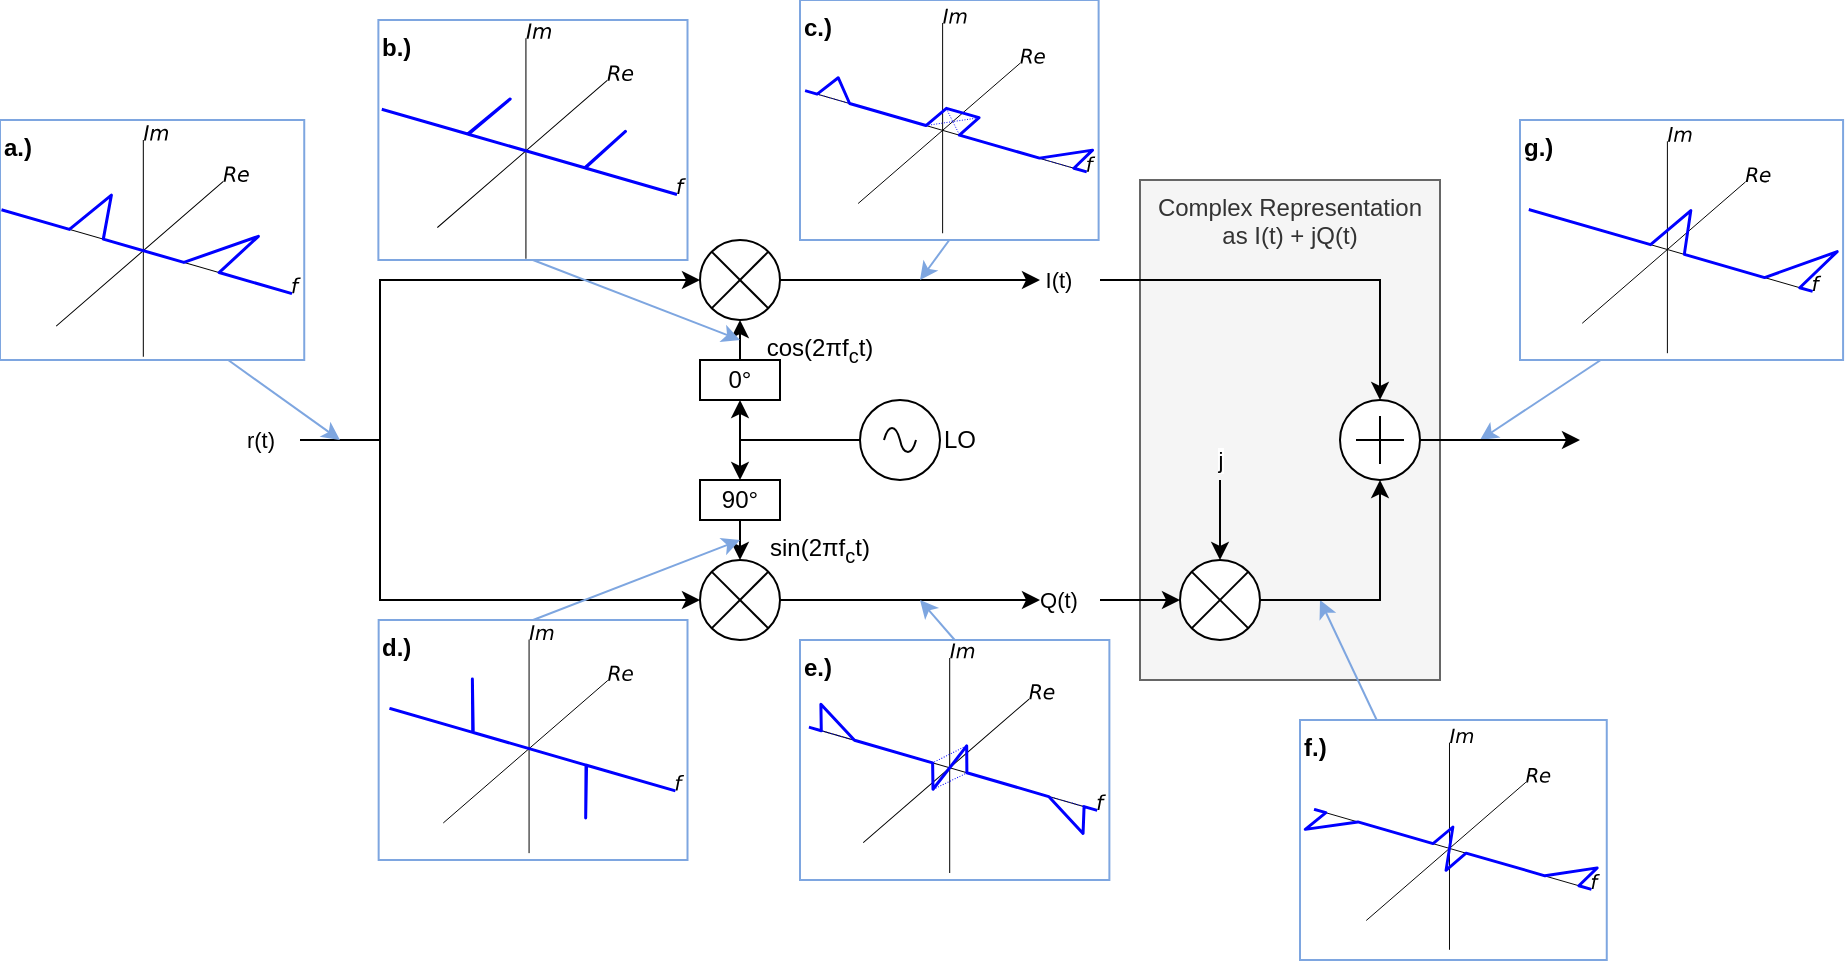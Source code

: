 <mxfile version="22.1.18" type="device">
  <diagram id="C5RBs43oDa-KdzZeNtuy" name="Page-1">
    <mxGraphModel dx="1434" dy="746" grid="1" gridSize="10" guides="1" tooltips="1" connect="1" arrows="1" fold="1" page="1" pageScale="1" pageWidth="1169" pageHeight="827" math="0" shadow="0">
      <root>
        <mxCell id="WIyWlLk6GJQsqaUBKTNV-0" />
        <mxCell id="WIyWlLk6GJQsqaUBKTNV-1" parent="WIyWlLk6GJQsqaUBKTNV-0" />
        <mxCell id="19jjWzB2dqfbjUOQzjkO-24" value="Complex Representation as I(t) + jQ(t)" style="rounded=0;whiteSpace=wrap;html=1;fillColor=#f5f5f5;fontColor=#333333;strokeColor=#666666;verticalAlign=top;" parent="WIyWlLk6GJQsqaUBKTNV-1" vertex="1">
          <mxGeometry x="620" y="250" width="150" height="250" as="geometry" />
        </mxCell>
        <mxCell id="Sn4l5J6o_MFr1SAcCn65-19" style="edgeStyle=orthogonalEdgeStyle;rounded=0;orthogonalLoop=1;jettySize=auto;html=1;exitX=0;exitY=0.5;exitDx=0;exitDy=0;startArrow=classic;startFill=1;endArrow=none;endFill=0;" parent="WIyWlLk6GJQsqaUBKTNV-1" source="Sn4l5J6o_MFr1SAcCn65-1" edge="1">
          <mxGeometry relative="1" as="geometry">
            <mxPoint x="200" y="380" as="targetPoint" />
            <Array as="points">
              <mxPoint x="240" y="300" />
              <mxPoint x="240" y="380" />
              <mxPoint x="200" y="380" />
            </Array>
          </mxGeometry>
        </mxCell>
        <mxCell id="Sn4l5J6o_MFr1SAcCn65-1" value="" style="shape=sumEllipse;perimeter=ellipsePerimeter;whiteSpace=wrap;html=1;backgroundOutline=1;" parent="WIyWlLk6GJQsqaUBKTNV-1" vertex="1">
          <mxGeometry x="400" y="280" width="40" height="40" as="geometry" />
        </mxCell>
        <mxCell id="Sn4l5J6o_MFr1SAcCn65-20" value="r(t)" style="edgeStyle=orthogonalEdgeStyle;rounded=0;orthogonalLoop=1;jettySize=auto;html=1;exitX=0;exitY=0.5;exitDx=0;exitDy=0;startArrow=classic;startFill=1;endArrow=none;endFill=0;" parent="WIyWlLk6GJQsqaUBKTNV-1" source="Sn4l5J6o_MFr1SAcCn65-3" edge="1">
          <mxGeometry x="1" y="20" relative="1" as="geometry">
            <mxPoint x="200" y="380" as="targetPoint" />
            <Array as="points">
              <mxPoint x="240" y="460" />
              <mxPoint x="240" y="380" />
            </Array>
            <mxPoint x="-20" y="-20" as="offset" />
          </mxGeometry>
        </mxCell>
        <mxCell id="Sn4l5J6o_MFr1SAcCn65-3" value="" style="shape=sumEllipse;perimeter=ellipsePerimeter;whiteSpace=wrap;html=1;backgroundOutline=1;" parent="WIyWlLk6GJQsqaUBKTNV-1" vertex="1">
          <mxGeometry x="400" y="440" width="40" height="40" as="geometry" />
        </mxCell>
        <mxCell id="Sn4l5J6o_MFr1SAcCn65-4" style="edgeStyle=orthogonalEdgeStyle;rounded=0;orthogonalLoop=1;jettySize=auto;html=1;exitX=0.5;exitY=0;exitDx=0;exitDy=0;entryX=0.5;entryY=1;entryDx=0;entryDy=0;" parent="WIyWlLk6GJQsqaUBKTNV-1" source="Sn4l5J6o_MFr1SAcCn65-5" target="Sn4l5J6o_MFr1SAcCn65-1" edge="1">
          <mxGeometry relative="1" as="geometry" />
        </mxCell>
        <mxCell id="Sn4l5J6o_MFr1SAcCn65-5" value="0°" style="rounded=0;whiteSpace=wrap;html=1;" parent="WIyWlLk6GJQsqaUBKTNV-1" vertex="1">
          <mxGeometry x="400" y="340" width="40" height="20" as="geometry" />
        </mxCell>
        <mxCell id="Sn4l5J6o_MFr1SAcCn65-6" style="edgeStyle=orthogonalEdgeStyle;rounded=0;orthogonalLoop=1;jettySize=auto;html=1;exitX=0.5;exitY=1;exitDx=0;exitDy=0;entryX=0.5;entryY=0;entryDx=0;entryDy=0;" parent="WIyWlLk6GJQsqaUBKTNV-1" source="Sn4l5J6o_MFr1SAcCn65-7" target="Sn4l5J6o_MFr1SAcCn65-3" edge="1">
          <mxGeometry relative="1" as="geometry" />
        </mxCell>
        <mxCell id="Sn4l5J6o_MFr1SAcCn65-7" value="90°" style="rounded=0;whiteSpace=wrap;html=1;" parent="WIyWlLk6GJQsqaUBKTNV-1" vertex="1">
          <mxGeometry x="400" y="400" width="40" height="20" as="geometry" />
        </mxCell>
        <mxCell id="Sn4l5J6o_MFr1SAcCn65-17" style="edgeStyle=orthogonalEdgeStyle;rounded=0;orthogonalLoop=1;jettySize=auto;html=1;exitX=0;exitY=0.5;exitDx=0;exitDy=0;exitPerimeter=0;entryX=0.5;entryY=1;entryDx=0;entryDy=0;" parent="WIyWlLk6GJQsqaUBKTNV-1" source="Sn4l5J6o_MFr1SAcCn65-10" target="Sn4l5J6o_MFr1SAcCn65-5" edge="1">
          <mxGeometry relative="1" as="geometry" />
        </mxCell>
        <mxCell id="Sn4l5J6o_MFr1SAcCn65-18" style="edgeStyle=orthogonalEdgeStyle;rounded=0;orthogonalLoop=1;jettySize=auto;html=1;exitX=0;exitY=0.5;exitDx=0;exitDy=0;exitPerimeter=0;entryX=0.5;entryY=0;entryDx=0;entryDy=0;" parent="WIyWlLk6GJQsqaUBKTNV-1" source="Sn4l5J6o_MFr1SAcCn65-10" target="Sn4l5J6o_MFr1SAcCn65-7" edge="1">
          <mxGeometry relative="1" as="geometry">
            <mxPoint x="480" y="460" as="sourcePoint" />
          </mxGeometry>
        </mxCell>
        <mxCell id="Sn4l5J6o_MFr1SAcCn65-10" value="LO" style="pointerEvents=1;verticalLabelPosition=middle;shadow=0;dashed=0;align=left;html=1;verticalAlign=middle;shape=mxgraph.electrical.signal_sources.source;aspect=fixed;points=[[0.5,0,0],[1,0.5,0],[0.5,1,0],[0,0.5,0]];elSignalType=ac;labelPosition=right;" parent="WIyWlLk6GJQsqaUBKTNV-1" vertex="1">
          <mxGeometry x="480" y="360" width="40" height="40" as="geometry" />
        </mxCell>
        <mxCell id="Sn4l5J6o_MFr1SAcCn65-13" value="I(t)" style="edgeStyle=orthogonalEdgeStyle;rounded=0;orthogonalLoop=1;jettySize=auto;html=1;exitX=1;exitY=0.5;exitDx=0;exitDy=0;" parent="WIyWlLk6GJQsqaUBKTNV-1" source="Sn4l5J6o_MFr1SAcCn65-1" edge="1">
          <mxGeometry x="1" y="-10" relative="1" as="geometry">
            <mxPoint x="570" y="300" as="targetPoint" />
            <mxPoint x="9" y="-10" as="offset" />
          </mxGeometry>
        </mxCell>
        <mxCell id="Sn4l5J6o_MFr1SAcCn65-14" value="Q(t)" style="edgeStyle=orthogonalEdgeStyle;rounded=0;orthogonalLoop=1;jettySize=auto;html=1;exitX=1;exitY=0.5;exitDx=0;exitDy=0;" parent="WIyWlLk6GJQsqaUBKTNV-1" source="Sn4l5J6o_MFr1SAcCn65-3" edge="1">
          <mxGeometry x="1" y="-10" relative="1" as="geometry">
            <mxPoint x="570" y="460" as="targetPoint" />
            <mxPoint x="9" y="-10" as="offset" />
          </mxGeometry>
        </mxCell>
        <mxCell id="Sn4l5J6o_MFr1SAcCn65-15" value="cos(2πf&lt;sub&gt;c&lt;/sub&gt;t)" style="text;strokeColor=none;align=center;fillColor=none;html=1;verticalAlign=middle;whiteSpace=wrap;rounded=0;" parent="WIyWlLk6GJQsqaUBKTNV-1" vertex="1">
          <mxGeometry x="430" y="320" width="60" height="30" as="geometry" />
        </mxCell>
        <mxCell id="Sn4l5J6o_MFr1SAcCn65-16" value="sin(2πf&lt;sub&gt;c&lt;/sub&gt;t)" style="text;strokeColor=none;align=center;fillColor=none;html=1;verticalAlign=middle;whiteSpace=wrap;rounded=0;" parent="WIyWlLk6GJQsqaUBKTNV-1" vertex="1">
          <mxGeometry x="430" y="420" width="60" height="30" as="geometry" />
        </mxCell>
        <mxCell id="19jjWzB2dqfbjUOQzjkO-10" style="edgeStyle=none;rounded=0;orthogonalLoop=1;jettySize=auto;html=1;exitX=0.75;exitY=1;exitDx=0;exitDy=0;strokeColor=#7EA6E0;" parent="WIyWlLk6GJQsqaUBKTNV-1" source="19jjWzB2dqfbjUOQzjkO-1" edge="1">
          <mxGeometry relative="1" as="geometry">
            <mxPoint x="220" y="380" as="targetPoint" />
          </mxGeometry>
        </mxCell>
        <mxCell id="19jjWzB2dqfbjUOQzjkO-1" value="" style="shape=image;verticalLabelPosition=bottom;labelBackgroundColor=default;verticalAlign=top;aspect=fixed;imageAspect=0;image=data:image/svg+xml,%3C%3Fxml%20version%3D%221.0%22%20encoding%3D%22utf-8%22%20standalone%3D%22no%22%3F%3E%0A%3C!DOCTYPE%20svg%20PUBLIC%20%22-%2F%2FW3C%2F%2FDTD%20SVG%201.1%2F%2FEN%22%0A%20%20%22http%3A%2F%2Fwww.w3.org%2FGraphics%2FSVG%2F1.1%2FDTD%2Fsvg11.dtd%22%3E%0A%3Csvg%20xmlns%3Axlink%3D%22http%3A%2F%2Fwww.w3.org%2F1999%2Fxlink%22%20width%3D%22280.512pt%22%20height%3D%22280.512pt%22%20viewBox%3D%220%200%20280.512%20280.512%22%20xmlns%3D%22http%3A%2F%2Fwww.w3.org%2F2000%2Fsvg%22%20version%3D%221.1%22%3E%0A%20%3Cmetadata%3E%0A%20%20%3Crdf%3ARDF%20xmlns%3Adc%3D%22http%3A%2F%2Fpurl.org%2Fdc%2Felements%2F1.1%2F%22%20xmlns%3Acc%3D%22http%3A%2F%2Fcreativecommons.org%2Fns%23%22%20xmlns%3Ardf%3D%22http%3A%2F%2Fwww.w3.org%2F1999%2F02%2F22-rdf-syntax-ns%23%22%3E%0A%20%20%20%3Ccc%3AWork%3E%0A%20%20%20%20%3Cdc%3Atype%20rdf%3Aresource%3D%22http%3A%2F%2Fpurl.org%2Fdc%2Fdcmitype%2FStillImage%22%2F%3E%0A%20%20%20%20%3Cdc%3Adate%3E2024-02-03T16%3A49%3A38.962%3C%2Fdc%3Adate%3E%0A%20%20%20%20%3Cdc%3Aformat%3Eimage%2Fsvg%2Bxml%3C%2Fdc%3Aformat%3E%0A%20%20%20%20%3Cdc%3Acreator%3E%0A%20%20%20%20%20%3Ccc%3AAgent%3E%0A%20%20%20%20%20%20%3Cdc%3Atitle%3EMatplotlib%20v3.8.0%2C%20https%3A%2F%2Fmatplotlib.org%2F%3C%2Fdc%3Atitle%3E%0A%20%20%20%20%20%3C%2Fcc%3AAgent%3E%0A%20%20%20%20%3C%2Fdc%3Acreator%3E%0A%20%20%20%3C%2Fcc%3AWork%3E%0A%20%20%3C%2Frdf%3ARDF%3E%0A%20%3C%2Fmetadata%3E%0A%20%3Cdefs%3E%0A%20%20%3Cstyle%20type%3D%22text%2Fcss%22%3E*%7Bstroke-linejoin%3A%20round%3B%20stroke-linecap%3A%20butt%7D%3C%2Fstyle%3E%0A%20%3C%2Fdefs%3E%0A%20%3Cg%20id%3D%22figure_1%22%3E%0A%20%20%3Cg%20id%3D%22patch_1%22%3E%0A%20%20%20%3Cpath%20d%3D%22M%200%20280.512%20%0AL%20280.512%20280.512%20%0AL%20280.512%200%20%0AL%200%200%20%0Az%0A%22%20style%3D%22fill%3A%20%23ffffff%22%2F%3E%0A%20%20%3C%2Fg%3E%0A%20%20%3Cg%20id%3D%22patch_2%22%3E%0A%20%20%20%3Cpath%20d%3D%22M%207.2%20273.312%20%0AL%20273.312%20273.312%20%0AL%20273.312%207.2%20%0AL%207.2%207.2%20%0Az%0A%22%20style%3D%22fill%3A%20%23ffffff%22%2F%3E%0A%20%20%3C%2Fg%3E%0A%20%20%3Cg%20id%3D%22axes_1%22%3E%0A%20%20%20%3Cg%20id%3D%22line2d_1%22%3E%0A%20%20%20%20%3Cpath%20d%3D%22M%2074.386%20116.607%20%0AL%20216.843%20157.73%20%0A%22%20clip-path%3D%22url(%23p11b135d4d8)%22%20style%3D%22fill%3A%20none%3B%20stroke%3A%20%23000000%3B%20stroke-width%3A%200.5%3B%20stroke-linecap%3A%20square%22%2F%3E%0A%20%20%20%3C%2Fg%3E%0A%20%20%20%3Cg%20id%3D%22line2d_2%22%3E%0A%20%20%20%20%3Cpath%20d%3D%22M%20100.914%20173.846%20%0AL%20183.262%20102.53%20%0A%22%20clip-path%3D%22url(%23p11b135d4d8)%22%20style%3D%22fill%3A%20none%3B%20stroke%3A%20%23000000%3B%20stroke-width%3A%200.5%3B%20stroke-linecap%3A%20square%22%2F%3E%0A%20%20%20%3C%2Fg%3E%0A%20%20%20%3Cg%20id%3D%22line2d_3%22%3E%0A%20%20%20%20%3Cpath%20d%3D%22M%20143.852%20188.928%20%0AL%20143.852%2082.102%20%0A%22%20clip-path%3D%22url(%23p11b135d4d8)%22%20style%3D%22fill%3A%20none%3B%20stroke%3A%20%23000000%3B%20stroke-width%3A%200.5%3B%20stroke-linecap%3A%20square%22%2F%3E%0A%20%20%20%3C%2Fg%3E%0A%20%20%20%3Cg%20id%3D%22line2d_4%22%3E%0A%20%20%20%20%3Cpath%20d%3D%22M%2074.386%20116.607%20%0AL%20107.306%20126.11%20%0AL%20128.068%20109.161%20%0AL%20124.058%20130.946%20%0AL%20163.923%20142.454%20%0AL%20200.785%20129.569%20%0AL%20181.351%20147.485%20%0AL%20216.693%20157.687%20%0AL%20216.693%20157.687%20%0A%22%20clip-path%3D%22url(%23p11b135d4d8)%22%20style%3D%22fill%3A%20none%3B%20stroke%3A%20%230000ff%3B%20stroke-width%3A%201.5%3B%20stroke-linecap%3A%20square%22%2F%3E%0A%20%20%20%3C%2Fg%3E%0A%20%20%20%3Cg%20id%3D%22text_1%22%3E%0A%20%20%20%20%3C!--%20%24f%24%20--%3E%0A%20%20%20%20%3Cg%20transform%3D%22translate(216.843%20157.73)%20scale(0.1%20-0.1)%22%3E%0A%20%20%20%20%20%3Cdefs%3E%0A%20%20%20%20%20%20%3Cpath%20id%3D%22DejaVuSans-Oblique-66%22%20d%3D%22M%203059%204863%20%0AL%202969%204384%20%0AL%202419%204384%20%0AQ%202106%204384%201964%204261%20%0AQ%201822%204138%201753%203809%20%0AL%201691%203500%20%0AL%202638%203500%20%0AL%202553%203053%20%0AL%201606%203053%20%0AL%201013%200%20%0AL%20434%200%20%0AL%201031%203053%20%0AL%20481%203053%20%0AL%20563%203500%20%0AL%201113%203500%20%0AL%201159%203744%20%0AQ%201278%204363%201576%204613%20%0AQ%201875%204863%202516%204863%20%0AL%203059%204863%20%0Az%0A%22%20transform%3D%22scale(0.016)%22%2F%3E%0A%20%20%20%20%20%3C%2Fdefs%3E%0A%20%20%20%20%20%3Cuse%20xlink%3Ahref%3D%22%23DejaVuSans-Oblique-66%22%20transform%3D%22translate(0%200.016)%22%2F%3E%0A%20%20%20%20%3C%2Fg%3E%0A%20%20%20%3C%2Fg%3E%0A%20%20%20%3Cg%20id%3D%22text_2%22%3E%0A%20%20%20%20%3C!--%20%24Re%24%20--%3E%0A%20%20%20%20%3Cg%20transform%3D%22translate(183.262%20102.53)%20scale(0.1%20-0.1)%22%3E%0A%20%20%20%20%20%3Cdefs%3E%0A%20%20%20%20%20%20%3Cpath%20id%3D%22DejaVuSans-Oblique-52%22%20d%3D%22M%201613%204147%20%0AL%201294%202491%20%0AL%202106%202491%20%0AQ%202584%202491%202879%202755%20%0AQ%203175%203019%203175%203444%20%0AQ%203175%203784%202976%203965%20%0AQ%202778%204147%202406%204147%20%0AL%201613%204147%20%0Az%0AM%202772%202241%20%0AQ%202972%202194%203105%202009%20%0AQ%203238%201825%203413%201275%20%0AL%203809%200%20%0AL%203144%200%20%0AL%202778%201197%20%0AQ%202638%201659%202453%201815%20%0AQ%202269%201972%201888%201972%20%0AL%201191%201972%20%0AL%20806%200%20%0AL%20172%200%20%0AL%201081%204666%20%0AL%202503%204666%20%0AQ%203150%204666%203495%204373%20%0AQ%203841%204081%203841%203531%20%0AQ%203841%203044%203547%202687%20%0AQ%203253%202331%202772%202241%20%0Az%0A%22%20transform%3D%22scale(0.016)%22%2F%3E%0A%20%20%20%20%20%20%3Cpath%20id%3D%22DejaVuSans-Oblique-65%22%20d%3D%22M%203078%202063%20%0AQ%203088%202113%203092%202166%20%0AQ%203097%202219%203097%202272%20%0AQ%203097%202653%202873%202875%20%0AQ%202650%203097%202266%203097%20%0AQ%201838%203097%201509%202826%20%0AQ%201181%202556%201013%202059%20%0AL%203078%202063%20%0Az%0AM%203578%201613%20%0AL%20903%201613%20%0AQ%20884%201494%20878%201425%20%0AQ%20872%201356%20872%201306%20%0AQ%20872%20872%201139%20634%20%0AQ%201406%20397%201894%20397%20%0AQ%202269%20397%202603%20481%20%0AQ%202938%20566%203225%20728%20%0AL%203116%20159%20%0AQ%202806%2034%202476%20-28%20%0AQ%202147%20-91%201806%20-91%20%0AQ%201078%20-91%20686%20257%20%0AQ%20294%20606%20294%201247%20%0AQ%20294%201794%20489%202264%20%0AQ%20684%202734%201063%203103%20%0AQ%201306%203334%201642%203459%20%0AQ%201978%203584%202356%203584%20%0AQ%202950%203584%203301%203228%20%0AQ%203653%202872%203653%202272%20%0AQ%203653%202128%203634%201964%20%0AQ%203616%201800%203578%201613%20%0Az%0A%22%20transform%3D%22scale(0.016)%22%2F%3E%0A%20%20%20%20%20%3C%2Fdefs%3E%0A%20%20%20%20%20%3Cuse%20xlink%3Ahref%3D%22%23DejaVuSans-Oblique-52%22%20transform%3D%22translate(0%200.094)%22%2F%3E%0A%20%20%20%20%20%3Cuse%20xlink%3Ahref%3D%22%23DejaVuSans-Oblique-65%22%20transform%3D%22translate(69.482%200.094)%22%2F%3E%0A%20%20%20%20%3C%2Fg%3E%0A%20%20%20%3C%2Fg%3E%0A%20%20%20%3Cg%20id%3D%22text_3%22%3E%0A%20%20%20%20%3C!--%20%24Im%24%20--%3E%0A%20%20%20%20%3Cg%20transform%3D%22translate(143.852%2082.102)%20scale(0.1%20-0.1)%22%3E%0A%20%20%20%20%20%3Cdefs%3E%0A%20%20%20%20%20%20%3Cpath%20id%3D%22DejaVuSans-Oblique-49%22%20d%3D%22M%201081%204666%20%0AL%201716%204666%20%0AL%20806%200%20%0AL%20172%200%20%0AL%201081%204666%20%0Az%0A%22%20transform%3D%22scale(0.016)%22%2F%3E%0A%20%20%20%20%20%20%3Cpath%20id%3D%22DejaVuSans-Oblique-6d%22%20d%3D%22M%205747%202113%20%0AL%205338%200%20%0AL%204763%200%20%0AL%205166%202094%20%0AQ%205191%202228%205203%202325%20%0AQ%205216%202422%205216%202491%20%0AQ%205216%202772%205059%202928%20%0AQ%204903%203084%204622%203084%20%0AQ%204203%203084%203875%202770%20%0AQ%203547%202456%203450%201953%20%0AL%203066%200%20%0AL%202491%200%20%0AL%202900%202094%20%0AQ%202925%202209%202937%202307%20%0AQ%202950%202406%202950%202484%20%0AQ%202950%202769%202794%202926%20%0AQ%202638%203084%202363%203084%20%0AQ%201938%203084%201609%202770%20%0AQ%201281%202456%201184%201953%20%0AL%20800%200%20%0AL%20225%200%20%0AL%20909%203500%20%0AL%201484%203500%20%0AL%201375%202956%20%0AQ%201609%203263%201923%203423%20%0AQ%202238%203584%202597%203584%20%0AQ%202978%203584%203223%203384%20%0AQ%203469%203184%203519%202828%20%0AQ%203781%203197%204126%203390%20%0AQ%204472%203584%204856%203584%20%0AQ%205306%203584%205551%203325%20%0AQ%205797%203066%205797%202591%20%0AQ%205797%202488%205784%202364%20%0AQ%205772%202241%205747%202113%20%0Az%0A%22%20transform%3D%22scale(0.016)%22%2F%3E%0A%20%20%20%20%20%3C%2Fdefs%3E%0A%20%20%20%20%20%3Cuse%20xlink%3Ahref%3D%22%23DejaVuSans-Oblique-49%22%20transform%3D%22translate(0%200.094)%22%2F%3E%0A%20%20%20%20%20%3Cuse%20xlink%3Ahref%3D%22%23DejaVuSans-Oblique-6d%22%20transform%3D%22translate(29.492%200.094)%22%2F%3E%0A%20%20%20%20%3C%2Fg%3E%0A%20%20%20%3C%2Fg%3E%0A%20%20%3C%2Fg%3E%0A%20%3C%2Fg%3E%0A%20%3Cdefs%3E%0A%20%20%3CclipPath%20id%3D%22p11b135d4d8%22%3E%0A%20%20%20%3Crect%20x%3D%227.2%22%20y%3D%227.2%22%20width%3D%22266.112%22%20height%3D%22266.112%22%2F%3E%0A%20%20%3C%2FclipPath%3E%0A%20%3C%2Fdefs%3E%0A%3C%2Fsvg%3E;clipPath=inset(25.67% 20.33% 32% 26%);imageBorder=#7EA6E0;" parent="WIyWlLk6GJQsqaUBKTNV-1" vertex="1">
          <mxGeometry x="50" y="220" width="152.12" height="120" as="geometry" />
        </mxCell>
        <mxCell id="19jjWzB2dqfbjUOQzjkO-9" style="edgeStyle=none;rounded=0;orthogonalLoop=1;jettySize=auto;html=1;exitX=0.5;exitY=1;exitDx=0;exitDy=0;strokeColor=#7EA6E0;" parent="WIyWlLk6GJQsqaUBKTNV-1" source="19jjWzB2dqfbjUOQzjkO-2" edge="1">
          <mxGeometry relative="1" as="geometry">
            <mxPoint x="420" y="330" as="targetPoint" />
          </mxGeometry>
        </mxCell>
        <mxCell id="19jjWzB2dqfbjUOQzjkO-2" value="" style="shape=image;verticalLabelPosition=bottom;labelBackgroundColor=default;verticalAlign=top;aspect=fixed;imageAspect=0;image=data:image/svg+xml,%3C%3Fxml%20version%3D%221.0%22%20encoding%3D%22utf-8%22%20standalone%3D%22no%22%3F%3E%0A%3C!DOCTYPE%20svg%20PUBLIC%20%22-%2F%2FW3C%2F%2FDTD%20SVG%201.1%2F%2FEN%22%0A%20%20%22http%3A%2F%2Fwww.w3.org%2FGraphics%2FSVG%2F1.1%2FDTD%2Fsvg11.dtd%22%3E%0A%3Csvg%20xmlns%3Axlink%3D%22http%3A%2F%2Fwww.w3.org%2F1999%2Fxlink%22%20width%3D%22280.512pt%22%20height%3D%22280.512pt%22%20viewBox%3D%220%200%20280.512%20280.512%22%20xmlns%3D%22http%3A%2F%2Fwww.w3.org%2F2000%2Fsvg%22%20version%3D%221.1%22%3E%0A%20%3Cmetadata%3E%0A%20%20%3Crdf%3ARDF%20xmlns%3Adc%3D%22http%3A%2F%2Fpurl.org%2Fdc%2Felements%2F1.1%2F%22%20xmlns%3Acc%3D%22http%3A%2F%2Fcreativecommons.org%2Fns%23%22%20xmlns%3Ardf%3D%22http%3A%2F%2Fwww.w3.org%2F1999%2F02%2F22-rdf-syntax-ns%23%22%3E%0A%20%20%20%3Ccc%3AWork%3E%0A%20%20%20%20%3Cdc%3Atype%20rdf%3Aresource%3D%22http%3A%2F%2Fpurl.org%2Fdc%2Fdcmitype%2FStillImage%22%2F%3E%0A%20%20%20%20%3Cdc%3Adate%3E2024-02-03T16%3A49%3A38.991%3C%2Fdc%3Adate%3E%0A%20%20%20%20%3Cdc%3Aformat%3Eimage%2Fsvg%2Bxml%3C%2Fdc%3Aformat%3E%0A%20%20%20%20%3Cdc%3Acreator%3E%0A%20%20%20%20%20%3Ccc%3AAgent%3E%0A%20%20%20%20%20%20%3Cdc%3Atitle%3EMatplotlib%20v3.8.0%2C%20https%3A%2F%2Fmatplotlib.org%2F%3C%2Fdc%3Atitle%3E%0A%20%20%20%20%20%3C%2Fcc%3AAgent%3E%0A%20%20%20%20%3C%2Fdc%3Acreator%3E%0A%20%20%20%3C%2Fcc%3AWork%3E%0A%20%20%3C%2Frdf%3ARDF%3E%0A%20%3C%2Fmetadata%3E%0A%20%3Cdefs%3E%0A%20%20%3Cstyle%20type%3D%22text%2Fcss%22%3E*%7Bstroke-linejoin%3A%20round%3B%20stroke-linecap%3A%20butt%7D%3C%2Fstyle%3E%0A%20%3C%2Fdefs%3E%0A%20%3Cg%20id%3D%22figure_1%22%3E%0A%20%20%3Cg%20id%3D%22patch_1%22%3E%0A%20%20%20%3Cpath%20d%3D%22M%200%20280.512%20%0AL%20280.512%20280.512%20%0AL%20280.512%200%20%0AL%200%200%20%0Az%0A%22%20style%3D%22fill%3A%20%23ffffff%22%2F%3E%0A%20%20%3C%2Fg%3E%0A%20%20%3Cg%20id%3D%22patch_2%22%3E%0A%20%20%20%3Cpath%20d%3D%22M%207.2%20273.312%20%0AL%20273.312%20273.312%20%0AL%20273.312%207.2%20%0AL%207.2%207.2%20%0Az%0A%22%20style%3D%22fill%3A%20%23ffffff%22%2F%3E%0A%20%20%3C%2Fg%3E%0A%20%20%3Cg%20id%3D%22axes_1%22%3E%0A%20%20%20%3Cg%20id%3D%22line2d_1%22%3E%0A%20%20%20%20%3Cpath%20d%3D%22M%2074.386%20116.607%20%0AL%20216.843%20157.73%20%0A%22%20clip-path%3D%22url(%23p902a2c355c)%22%20style%3D%22fill%3A%20none%3B%20stroke%3A%20%23000000%3B%20stroke-width%3A%200.5%3B%20stroke-linecap%3A%20square%22%2F%3E%0A%20%20%20%3C%2Fg%3E%0A%20%20%20%3Cg%20id%3D%22line2d_2%22%3E%0A%20%20%20%20%3Cpath%20d%3D%22M%20100.914%20173.846%20%0AL%20183.262%20102.53%20%0A%22%20clip-path%3D%22url(%23p902a2c355c)%22%20style%3D%22fill%3A%20none%3B%20stroke%3A%20%23000000%3B%20stroke-width%3A%200.5%3B%20stroke-linecap%3A%20square%22%2F%3E%0A%20%20%20%3C%2Fg%3E%0A%20%20%20%3Cg%20id%3D%22line2d_3%22%3E%0A%20%20%20%20%3Cpath%20d%3D%22M%20143.852%20188.928%20%0AL%20143.852%2082.102%20%0A%22%20clip-path%3D%22url(%23p902a2c355c)%22%20style%3D%22fill%3A%20none%3B%20stroke%3A%20%23000000%3B%20stroke-width%3A%200.5%3B%20stroke-linecap%3A%20square%22%2F%3E%0A%20%20%20%3C%2Fg%3E%0A%20%20%20%3Cg%20id%3D%22line2d_4%22%3E%0A%20%20%20%20%3Cpath%20d%3D%22M%2074.386%20116.607%20%0AL%20115.518%20128.48%20%0AL%20136.168%20111.434%20%0AL%20115.797%20128.561%20%0AL%20172.465%20144.92%20%0AL%20192.316%20127.193%20%0AL%20172.756%20145.004%20%0AL%20216.693%20157.687%20%0AL%20216.693%20157.687%20%0A%22%20clip-path%3D%22url(%23p902a2c355c)%22%20style%3D%22fill%3A%20none%3B%20stroke%3A%20%230000ff%3B%20stroke-width%3A%201.5%3B%20stroke-linecap%3A%20square%22%2F%3E%0A%20%20%20%3C%2Fg%3E%0A%20%20%20%3Cg%20id%3D%22text_1%22%3E%0A%20%20%20%20%3C!--%20%24f%24%20--%3E%0A%20%20%20%20%3Cg%20transform%3D%22translate(216.843%20157.73)%20scale(0.1%20-0.1)%22%3E%0A%20%20%20%20%20%3Cdefs%3E%0A%20%20%20%20%20%20%3Cpath%20id%3D%22DejaVuSans-Oblique-66%22%20d%3D%22M%203059%204863%20%0AL%202969%204384%20%0AL%202419%204384%20%0AQ%202106%204384%201964%204261%20%0AQ%201822%204138%201753%203809%20%0AL%201691%203500%20%0AL%202638%203500%20%0AL%202553%203053%20%0AL%201606%203053%20%0AL%201013%200%20%0AL%20434%200%20%0AL%201031%203053%20%0AL%20481%203053%20%0AL%20563%203500%20%0AL%201113%203500%20%0AL%201159%203744%20%0AQ%201278%204363%201576%204613%20%0AQ%201875%204863%202516%204863%20%0AL%203059%204863%20%0Az%0A%22%20transform%3D%22scale(0.016)%22%2F%3E%0A%20%20%20%20%20%3C%2Fdefs%3E%0A%20%20%20%20%20%3Cuse%20xlink%3Ahref%3D%22%23DejaVuSans-Oblique-66%22%20transform%3D%22translate(0%200.016)%22%2F%3E%0A%20%20%20%20%3C%2Fg%3E%0A%20%20%20%3C%2Fg%3E%0A%20%20%20%3Cg%20id%3D%22text_2%22%3E%0A%20%20%20%20%3C!--%20%24Re%24%20--%3E%0A%20%20%20%20%3Cg%20transform%3D%22translate(183.262%20102.53)%20scale(0.1%20-0.1)%22%3E%0A%20%20%20%20%20%3Cdefs%3E%0A%20%20%20%20%20%20%3Cpath%20id%3D%22DejaVuSans-Oblique-52%22%20d%3D%22M%201613%204147%20%0AL%201294%202491%20%0AL%202106%202491%20%0AQ%202584%202491%202879%202755%20%0AQ%203175%203019%203175%203444%20%0AQ%203175%203784%202976%203965%20%0AQ%202778%204147%202406%204147%20%0AL%201613%204147%20%0Az%0AM%202772%202241%20%0AQ%202972%202194%203105%202009%20%0AQ%203238%201825%203413%201275%20%0AL%203809%200%20%0AL%203144%200%20%0AL%202778%201197%20%0AQ%202638%201659%202453%201815%20%0AQ%202269%201972%201888%201972%20%0AL%201191%201972%20%0AL%20806%200%20%0AL%20172%200%20%0AL%201081%204666%20%0AL%202503%204666%20%0AQ%203150%204666%203495%204373%20%0AQ%203841%204081%203841%203531%20%0AQ%203841%203044%203547%202687%20%0AQ%203253%202331%202772%202241%20%0Az%0A%22%20transform%3D%22scale(0.016)%22%2F%3E%0A%20%20%20%20%20%20%3Cpath%20id%3D%22DejaVuSans-Oblique-65%22%20d%3D%22M%203078%202063%20%0AQ%203088%202113%203092%202166%20%0AQ%203097%202219%203097%202272%20%0AQ%203097%202653%202873%202875%20%0AQ%202650%203097%202266%203097%20%0AQ%201838%203097%201509%202826%20%0AQ%201181%202556%201013%202059%20%0AL%203078%202063%20%0Az%0AM%203578%201613%20%0AL%20903%201613%20%0AQ%20884%201494%20878%201425%20%0AQ%20872%201356%20872%201306%20%0AQ%20872%20872%201139%20634%20%0AQ%201406%20397%201894%20397%20%0AQ%202269%20397%202603%20481%20%0AQ%202938%20566%203225%20728%20%0AL%203116%20159%20%0AQ%202806%2034%202476%20-28%20%0AQ%202147%20-91%201806%20-91%20%0AQ%201078%20-91%20686%20257%20%0AQ%20294%20606%20294%201247%20%0AQ%20294%201794%20489%202264%20%0AQ%20684%202734%201063%203103%20%0AQ%201306%203334%201642%203459%20%0AQ%201978%203584%202356%203584%20%0AQ%202950%203584%203301%203228%20%0AQ%203653%202872%203653%202272%20%0AQ%203653%202128%203634%201964%20%0AQ%203616%201800%203578%201613%20%0Az%0A%22%20transform%3D%22scale(0.016)%22%2F%3E%0A%20%20%20%20%20%3C%2Fdefs%3E%0A%20%20%20%20%20%3Cuse%20xlink%3Ahref%3D%22%23DejaVuSans-Oblique-52%22%20transform%3D%22translate(0%200.094)%22%2F%3E%0A%20%20%20%20%20%3Cuse%20xlink%3Ahref%3D%22%23DejaVuSans-Oblique-65%22%20transform%3D%22translate(69.482%200.094)%22%2F%3E%0A%20%20%20%20%3C%2Fg%3E%0A%20%20%20%3C%2Fg%3E%0A%20%20%20%3Cg%20id%3D%22text_3%22%3E%0A%20%20%20%20%3C!--%20%24Im%24%20--%3E%0A%20%20%20%20%3Cg%20transform%3D%22translate(143.852%2082.102)%20scale(0.1%20-0.1)%22%3E%0A%20%20%20%20%20%3Cdefs%3E%0A%20%20%20%20%20%20%3Cpath%20id%3D%22DejaVuSans-Oblique-49%22%20d%3D%22M%201081%204666%20%0AL%201716%204666%20%0AL%20806%200%20%0AL%20172%200%20%0AL%201081%204666%20%0Az%0A%22%20transform%3D%22scale(0.016)%22%2F%3E%0A%20%20%20%20%20%20%3Cpath%20id%3D%22DejaVuSans-Oblique-6d%22%20d%3D%22M%205747%202113%20%0AL%205338%200%20%0AL%204763%200%20%0AL%205166%202094%20%0AQ%205191%202228%205203%202325%20%0AQ%205216%202422%205216%202491%20%0AQ%205216%202772%205059%202928%20%0AQ%204903%203084%204622%203084%20%0AQ%204203%203084%203875%202770%20%0AQ%203547%202456%203450%201953%20%0AL%203066%200%20%0AL%202491%200%20%0AL%202900%202094%20%0AQ%202925%202209%202937%202307%20%0AQ%202950%202406%202950%202484%20%0AQ%202950%202769%202794%202926%20%0AQ%202638%203084%202363%203084%20%0AQ%201938%203084%201609%202770%20%0AQ%201281%202456%201184%201953%20%0AL%20800%200%20%0AL%20225%200%20%0AL%20909%203500%20%0AL%201484%203500%20%0AL%201375%202956%20%0AQ%201609%203263%201923%203423%20%0AQ%202238%203584%202597%203584%20%0AQ%202978%203584%203223%203384%20%0AQ%203469%203184%203519%202828%20%0AQ%203781%203197%204126%203390%20%0AQ%204472%203584%204856%203584%20%0AQ%205306%203584%205551%203325%20%0AQ%205797%203066%205797%202591%20%0AQ%205797%202488%205784%202364%20%0AQ%205772%202241%205747%202113%20%0Az%0A%22%20transform%3D%22scale(0.016)%22%2F%3E%0A%20%20%20%20%20%3C%2Fdefs%3E%0A%20%20%20%20%20%3Cuse%20xlink%3Ahref%3D%22%23DejaVuSans-Oblique-49%22%20transform%3D%22translate(0%200.094)%22%2F%3E%0A%20%20%20%20%20%3Cuse%20xlink%3Ahref%3D%22%23DejaVuSans-Oblique-6d%22%20transform%3D%22translate(29.492%200.094)%22%2F%3E%0A%20%20%20%20%3C%2Fg%3E%0A%20%20%20%3C%2Fg%3E%0A%20%20%3C%2Fg%3E%0A%20%3C%2Fg%3E%0A%20%3Cdefs%3E%0A%20%20%3CclipPath%20id%3D%22p902a2c355c%22%3E%0A%20%20%20%3Crect%20x%3D%227.2%22%20y%3D%227.2%22%20width%3D%22266.112%22%20height%3D%22266.112%22%2F%3E%0A%20%20%3C%2FclipPath%3E%0A%20%3C%2Fdefs%3E%0A%3C%2Fsvg%3E;clipPath=inset(26% 20.67% 32.33% 25.67%);imageBorder=#7EA6E0;perimeterSpacing=0;" parent="WIyWlLk6GJQsqaUBKTNV-1" vertex="1">
          <mxGeometry x="239.19" y="170" width="154.56" height="120" as="geometry" />
        </mxCell>
        <mxCell id="19jjWzB2dqfbjUOQzjkO-11" style="edgeStyle=none;rounded=0;orthogonalLoop=1;jettySize=auto;html=1;exitX=0.5;exitY=0;exitDx=0;exitDy=0;strokeColor=#7EA6E0;" parent="WIyWlLk6GJQsqaUBKTNV-1" source="EyY6FtVeB80xmT0MA3Ea-3" edge="1">
          <mxGeometry relative="1" as="geometry">
            <mxPoint x="420" y="430" as="targetPoint" />
            <mxPoint x="316.875" y="470" as="sourcePoint" />
          </mxGeometry>
        </mxCell>
        <mxCell id="19jjWzB2dqfbjUOQzjkO-12" style="edgeStyle=none;rounded=0;orthogonalLoop=1;jettySize=auto;html=1;exitX=0.5;exitY=1;exitDx=0;exitDy=0;strokeColor=#7EA6E0;" parent="WIyWlLk6GJQsqaUBKTNV-1" source="19jjWzB2dqfbjUOQzjkO-4" edge="1">
          <mxGeometry relative="1" as="geometry">
            <mxPoint x="510" y="300" as="targetPoint" />
          </mxGeometry>
        </mxCell>
        <mxCell id="19jjWzB2dqfbjUOQzjkO-4" value="" style="shape=image;verticalLabelPosition=bottom;labelBackgroundColor=default;verticalAlign=top;aspect=fixed;imageAspect=0;image=data:image/svg+xml,%3C%3Fxml%20version%3D%221.0%22%20encoding%3D%22utf-8%22%20standalone%3D%22no%22%3F%3E%0A%3C!DOCTYPE%20svg%20PUBLIC%20%22-%2F%2FW3C%2F%2FDTD%20SVG%201.1%2F%2FEN%22%0A%20%20%22http%3A%2F%2Fwww.w3.org%2FGraphics%2FSVG%2F1.1%2FDTD%2Fsvg11.dtd%22%3E%0A%3Csvg%20xmlns%3Axlink%3D%22http%3A%2F%2Fwww.w3.org%2F1999%2Fxlink%22%20width%3D%22280.512pt%22%20height%3D%22280.512pt%22%20viewBox%3D%220%200%20280.512%20280.512%22%20xmlns%3D%22http%3A%2F%2Fwww.w3.org%2F2000%2Fsvg%22%20version%3D%221.1%22%3E%0A%20%3Cmetadata%3E%0A%20%20%3Crdf%3ARDF%20xmlns%3Adc%3D%22http%3A%2F%2Fpurl.org%2Fdc%2Felements%2F1.1%2F%22%20xmlns%3Acc%3D%22http%3A%2F%2Fcreativecommons.org%2Fns%23%22%20xmlns%3Ardf%3D%22http%3A%2F%2Fwww.w3.org%2F1999%2F02%2F22-rdf-syntax-ns%23%22%3E%0A%20%20%20%3Ccc%3AWork%3E%0A%20%20%20%20%3Cdc%3Atype%20rdf%3Aresource%3D%22http%3A%2F%2Fpurl.org%2Fdc%2Fdcmitype%2FStillImage%22%2F%3E%0A%20%20%20%20%3Cdc%3Adate%3E2024-02-03T16%3A49%3A39.08%3C%2Fdc%3Adate%3E%0A%20%20%20%20%3Cdc%3Aformat%3Eimage%2Fsvg%2Bxml%3C%2Fdc%3Aformat%3E%0A%20%20%20%20%3Cdc%3Acreator%3E%0A%20%20%20%20%20%3Ccc%3AAgent%3E%0A%20%20%20%20%20%20%3Cdc%3Atitle%3EMatplotlib%20v3.8.0%2C%20https%3A%2F%2Fmatplotlib.org%2F%3C%2Fdc%3Atitle%3E%0A%20%20%20%20%20%3C%2Fcc%3AAgent%3E%0A%20%20%20%20%3C%2Fdc%3Acreator%3E%0A%20%20%20%3C%2Fcc%3AWork%3E%0A%20%20%3C%2Frdf%3ARDF%3E%0A%20%3C%2Fmetadata%3E%0A%20%3Cdefs%3E%0A%20%20%3Cstyle%20type%3D%22text%2Fcss%22%3E*%7Bstroke-linejoin%3A%20round%3B%20stroke-linecap%3A%20butt%7D%3C%2Fstyle%3E%0A%20%3C%2Fdefs%3E%0A%20%3Cg%20id%3D%22figure_1%22%3E%0A%20%20%3Cg%20id%3D%22patch_1%22%3E%0A%20%20%20%3Cpath%20d%3D%22M%200%20280.512%20%0AL%20280.512%20280.512%20%0AL%20280.512%200%20%0AL%200%200%20%0Az%0A%22%20style%3D%22fill%3A%20%23ffffff%22%2F%3E%0A%20%20%3C%2Fg%3E%0A%20%20%3Cg%20id%3D%22patch_2%22%3E%0A%20%20%20%3Cpath%20d%3D%22M%207.2%20273.312%20%0AL%20273.312%20273.312%20%0AL%20273.312%207.2%20%0AL%207.2%207.2%20%0Az%0A%22%20style%3D%22fill%3A%20%23ffffff%22%2F%3E%0A%20%20%3C%2Fg%3E%0A%20%20%3Cg%20id%3D%22axes_1%22%3E%0A%20%20%20%3Cg%20id%3D%22line2d_1%22%3E%0A%20%20%20%20%3Cpath%20d%3D%22M%2074.386%20116.607%20%0AL%20216.843%20157.73%20%0A%22%20clip-path%3D%22url(%23p9bfd2a97c0)%22%20style%3D%22fill%3A%20none%3B%20stroke%3A%20%23000000%3B%20stroke-width%3A%200.5%3B%20stroke-linecap%3A%20square%22%2F%3E%0A%20%20%20%3C%2Fg%3E%0A%20%20%20%3Cg%20id%3D%22line2d_2%22%3E%0A%20%20%20%20%3Cpath%20d%3D%22M%20100.914%20173.846%20%0AL%20183.262%20102.53%20%0A%22%20clip-path%3D%22url(%23p9bfd2a97c0)%22%20style%3D%22fill%3A%20none%3B%20stroke%3A%20%23000000%3B%20stroke-width%3A%200.5%3B%20stroke-linecap%3A%20square%22%2F%3E%0A%20%20%20%3C%2Fg%3E%0A%20%20%20%3Cg%20id%3D%22line2d_3%22%3E%0A%20%20%20%20%3Cpath%20d%3D%22M%20143.852%20188.928%20%0AL%20143.852%2082.102%20%0A%22%20clip-path%3D%22url(%23p9bfd2a97c0)%22%20style%3D%22fill%3A%20none%3B%20stroke%3A%20%23000000%3B%20stroke-width%3A%200.5%3B%20stroke-linecap%3A%20square%22%2F%3E%0A%20%20%20%3C%2Fg%3E%0A%20%20%20%3Cg%20id%3D%22line2d_4%22%3E%0A%20%20%20%20%3Cpath%20d%3D%22M%2074.386%20116.607%20%0AL%2079.82%20118.175%20%0AL%2090.561%20109.796%20%0AL%2096.385%20122.957%20%0AL%20135.335%20134.201%20%0AL%20145.787%20125.417%20%0AL%20162.466%20130.163%20%0AL%20152.42%20139.133%20%0AL%20193.317%20150.838%20%0AL%20220.393%20146.747%20%0AL%20210.867%20156.006%20%0AL%20216.693%20157.687%20%0AL%20216.693%20157.687%20%0A%22%20clip-path%3D%22url(%23p9bfd2a97c0)%22%20style%3D%22fill%3A%20none%3B%20stroke%3A%20%230000ff%3B%20stroke-width%3A%201.5%3B%20stroke-linecap%3A%20square%22%2F%3E%0A%20%20%20%3C%2Fg%3E%0A%20%20%20%3Cg%20id%3D%22line2d_5%22%3E%0A%20%20%20%20%3Cpath%20d%3D%22M%2074.386%20116.607%20%0AL%2079.82%20118.175%20%0AL%2090.561%20109.796%20%0AL%2096.385%20122.957%20%0AL%20135.564%20134.168%20%0AL%20162.382%20130.237%20%0AL%20152.42%20139.133%20%0AL%20216.693%20157.687%20%0AL%20216.693%20157.687%20%0A%22%20clip-path%3D%22url(%23p9bfd2a97c0)%22%20style%3D%22fill%3A%20none%3B%20stroke-dasharray%3A%200.5%2C0.825%3B%20stroke-dashoffset%3A%200%3B%20stroke%3A%20%230000ff%3B%20stroke-width%3A%200.5%22%2F%3E%0A%20%20%20%3C%2Fg%3E%0A%20%20%20%3Cg%20id%3D%22line2d_6%22%3E%0A%20%20%20%20%3Cpath%20d%3D%22M%2074.386%20116.607%20%0AL%20135.335%20134.201%20%0AL%20145.702%20125.489%20%0AL%20152.563%20139.174%20%0AL%20193.317%20150.838%20%0AL%20220.393%20146.747%20%0AL%20210.867%20156.006%20%0AL%20216.693%20157.687%20%0AL%20216.693%20157.687%20%0A%22%20clip-path%3D%22url(%23p9bfd2a97c0)%22%20style%3D%22fill%3A%20none%3B%20stroke-dasharray%3A%200.5%2C0.825%3B%20stroke-dashoffset%3A%200%3B%20stroke%3A%20%230000ff%3B%20stroke-width%3A%200.5%22%2F%3E%0A%20%20%20%3C%2Fg%3E%0A%20%20%20%3Cg%20id%3D%22text_1%22%3E%0A%20%20%20%20%3C!--%20%24f%24%20--%3E%0A%20%20%20%20%3Cg%20transform%3D%22translate(216.843%20157.73)%20scale(0.1%20-0.1)%22%3E%0A%20%20%20%20%20%3Cdefs%3E%0A%20%20%20%20%20%20%3Cpath%20id%3D%22DejaVuSans-Oblique-66%22%20d%3D%22M%203059%204863%20%0AL%202969%204384%20%0AL%202419%204384%20%0AQ%202106%204384%201964%204261%20%0AQ%201822%204138%201753%203809%20%0AL%201691%203500%20%0AL%202638%203500%20%0AL%202553%203053%20%0AL%201606%203053%20%0AL%201013%200%20%0AL%20434%200%20%0AL%201031%203053%20%0AL%20481%203053%20%0AL%20563%203500%20%0AL%201113%203500%20%0AL%201159%203744%20%0AQ%201278%204363%201576%204613%20%0AQ%201875%204863%202516%204863%20%0AL%203059%204863%20%0Az%0A%22%20transform%3D%22scale(0.016)%22%2F%3E%0A%20%20%20%20%20%3C%2Fdefs%3E%0A%20%20%20%20%20%3Cuse%20xlink%3Ahref%3D%22%23DejaVuSans-Oblique-66%22%20transform%3D%22translate(0%200.016)%22%2F%3E%0A%20%20%20%20%3C%2Fg%3E%0A%20%20%20%3C%2Fg%3E%0A%20%20%20%3Cg%20id%3D%22text_2%22%3E%0A%20%20%20%20%3C!--%20%24Re%24%20--%3E%0A%20%20%20%20%3Cg%20transform%3D%22translate(183.262%20102.53)%20scale(0.1%20-0.1)%22%3E%0A%20%20%20%20%20%3Cdefs%3E%0A%20%20%20%20%20%20%3Cpath%20id%3D%22DejaVuSans-Oblique-52%22%20d%3D%22M%201613%204147%20%0AL%201294%202491%20%0AL%202106%202491%20%0AQ%202584%202491%202879%202755%20%0AQ%203175%203019%203175%203444%20%0AQ%203175%203784%202976%203965%20%0AQ%202778%204147%202406%204147%20%0AL%201613%204147%20%0Az%0AM%202772%202241%20%0AQ%202972%202194%203105%202009%20%0AQ%203238%201825%203413%201275%20%0AL%203809%200%20%0AL%203144%200%20%0AL%202778%201197%20%0AQ%202638%201659%202453%201815%20%0AQ%202269%201972%201888%201972%20%0AL%201191%201972%20%0AL%20806%200%20%0AL%20172%200%20%0AL%201081%204666%20%0AL%202503%204666%20%0AQ%203150%204666%203495%204373%20%0AQ%203841%204081%203841%203531%20%0AQ%203841%203044%203547%202687%20%0AQ%203253%202331%202772%202241%20%0Az%0A%22%20transform%3D%22scale(0.016)%22%2F%3E%0A%20%20%20%20%20%20%3Cpath%20id%3D%22DejaVuSans-Oblique-65%22%20d%3D%22M%203078%202063%20%0AQ%203088%202113%203092%202166%20%0AQ%203097%202219%203097%202272%20%0AQ%203097%202653%202873%202875%20%0AQ%202650%203097%202266%203097%20%0AQ%201838%203097%201509%202826%20%0AQ%201181%202556%201013%202059%20%0AL%203078%202063%20%0Az%0AM%203578%201613%20%0AL%20903%201613%20%0AQ%20884%201494%20878%201425%20%0AQ%20872%201356%20872%201306%20%0AQ%20872%20872%201139%20634%20%0AQ%201406%20397%201894%20397%20%0AQ%202269%20397%202603%20481%20%0AQ%202938%20566%203225%20728%20%0AL%203116%20159%20%0AQ%202806%2034%202476%20-28%20%0AQ%202147%20-91%201806%20-91%20%0AQ%201078%20-91%20686%20257%20%0AQ%20294%20606%20294%201247%20%0AQ%20294%201794%20489%202264%20%0AQ%20684%202734%201063%203103%20%0AQ%201306%203334%201642%203459%20%0AQ%201978%203584%202356%203584%20%0AQ%202950%203584%203301%203228%20%0AQ%203653%202872%203653%202272%20%0AQ%203653%202128%203634%201964%20%0AQ%203616%201800%203578%201613%20%0Az%0A%22%20transform%3D%22scale(0.016)%22%2F%3E%0A%20%20%20%20%20%3C%2Fdefs%3E%0A%20%20%20%20%20%3Cuse%20xlink%3Ahref%3D%22%23DejaVuSans-Oblique-52%22%20transform%3D%22translate(0%200.094)%22%2F%3E%0A%20%20%20%20%20%3Cuse%20xlink%3Ahref%3D%22%23DejaVuSans-Oblique-65%22%20transform%3D%22translate(69.482%200.094)%22%2F%3E%0A%20%20%20%20%3C%2Fg%3E%0A%20%20%20%3C%2Fg%3E%0A%20%20%20%3Cg%20id%3D%22text_3%22%3E%0A%20%20%20%20%3C!--%20%24Im%24%20--%3E%0A%20%20%20%20%3Cg%20transform%3D%22translate(143.852%2082.102)%20scale(0.1%20-0.1)%22%3E%0A%20%20%20%20%20%3Cdefs%3E%0A%20%20%20%20%20%20%3Cpath%20id%3D%22DejaVuSans-Oblique-49%22%20d%3D%22M%201081%204666%20%0AL%201716%204666%20%0AL%20806%200%20%0AL%20172%200%20%0AL%201081%204666%20%0Az%0A%22%20transform%3D%22scale(0.016)%22%2F%3E%0A%20%20%20%20%20%20%3Cpath%20id%3D%22DejaVuSans-Oblique-6d%22%20d%3D%22M%205747%202113%20%0AL%205338%200%20%0AL%204763%200%20%0AL%205166%202094%20%0AQ%205191%202228%205203%202325%20%0AQ%205216%202422%205216%202491%20%0AQ%205216%202772%205059%202928%20%0AQ%204903%203084%204622%203084%20%0AQ%204203%203084%203875%202770%20%0AQ%203547%202456%203450%201953%20%0AL%203066%200%20%0AL%202491%200%20%0AL%202900%202094%20%0AQ%202925%202209%202937%202307%20%0AQ%202950%202406%202950%202484%20%0AQ%202950%202769%202794%202926%20%0AQ%202638%203084%202363%203084%20%0AQ%201938%203084%201609%202770%20%0AQ%201281%202456%201184%201953%20%0AL%20800%200%20%0AL%20225%200%20%0AL%20909%203500%20%0AL%201484%203500%20%0AL%201375%202956%20%0AQ%201609%203263%201923%203423%20%0AQ%202238%203584%202597%203584%20%0AQ%202978%203584%203223%203384%20%0AQ%203469%203184%203519%202828%20%0AQ%203781%203197%204126%203390%20%0AQ%204472%203584%204856%203584%20%0AQ%205306%203584%205551%203325%20%0AQ%205797%203066%205797%202591%20%0AQ%205797%202488%205784%202364%20%0AQ%205772%202241%205747%202113%20%0Az%0A%22%20transform%3D%22scale(0.016)%22%2F%3E%0A%20%20%20%20%20%3C%2Fdefs%3E%0A%20%20%20%20%20%3Cuse%20xlink%3Ahref%3D%22%23DejaVuSans-Oblique-49%22%20transform%3D%22translate(0%200.094)%22%2F%3E%0A%20%20%20%20%20%3Cuse%20xlink%3Ahref%3D%22%23DejaVuSans-Oblique-6d%22%20transform%3D%22translate(29.492%200.094)%22%2F%3E%0A%20%20%20%20%3C%2Fg%3E%0A%20%20%20%3C%2Fg%3E%0A%20%20%3C%2Fg%3E%0A%20%3C%2Fg%3E%0A%20%3Cdefs%3E%0A%20%20%3CclipPath%20id%3D%22p9bfd2a97c0%22%3E%0A%20%20%20%3Crect%20x%3D%227.2%22%20y%3D%227.2%22%20width%3D%22266.112%22%20height%3D%22266.112%22%2F%3E%0A%20%20%3C%2FclipPath%3E%0A%20%3C%2Fdefs%3E%0A%3C%2Fsvg%3E;clipPath=inset(25% 20.33% 31.33% 25.33%);imageBorder=#7EA6E0;" parent="WIyWlLk6GJQsqaUBKTNV-1" vertex="1">
          <mxGeometry x="450" y="160" width="149.31" height="120" as="geometry" />
        </mxCell>
        <mxCell id="19jjWzB2dqfbjUOQzjkO-13" style="edgeStyle=none;rounded=0;orthogonalLoop=1;jettySize=auto;html=1;exitX=0.5;exitY=0;exitDx=0;exitDy=0;strokeColor=#7EA6E0;" parent="WIyWlLk6GJQsqaUBKTNV-1" source="EyY6FtVeB80xmT0MA3Ea-0" edge="1">
          <mxGeometry relative="1" as="geometry">
            <mxPoint x="510" y="460" as="targetPoint" />
            <mxPoint x="522.695" y="480" as="sourcePoint" />
          </mxGeometry>
        </mxCell>
        <mxCell id="19jjWzB2dqfbjUOQzjkO-23" style="edgeStyle=none;rounded=0;orthogonalLoop=1;jettySize=auto;html=1;exitX=0.25;exitY=0;exitDx=0;exitDy=0;strokeColor=#7EA6E0;" parent="WIyWlLk6GJQsqaUBKTNV-1" source="EyY6FtVeB80xmT0MA3Ea-1" edge="1">
          <mxGeometry relative="1" as="geometry">
            <mxPoint x="710" y="460" as="targetPoint" />
            <mxPoint x="738.64" y="520" as="sourcePoint" />
          </mxGeometry>
        </mxCell>
        <mxCell id="19jjWzB2dqfbjUOQzjkO-22" style="edgeStyle=none;rounded=0;orthogonalLoop=1;jettySize=auto;html=1;exitX=0.25;exitY=1;exitDx=0;exitDy=0;strokeColor=#7EA6E0;" parent="WIyWlLk6GJQsqaUBKTNV-1" source="EyY6FtVeB80xmT0MA3Ea-2" edge="1">
          <mxGeometry relative="1" as="geometry">
            <mxPoint x="790" y="380" as="targetPoint" />
            <mxPoint x="838.81" y="340" as="sourcePoint" />
          </mxGeometry>
        </mxCell>
        <mxCell id="19jjWzB2dqfbjUOQzjkO-15" style="edgeStyle=none;rounded=0;orthogonalLoop=1;jettySize=auto;html=1;exitX=0;exitY=0.5;exitDx=0;exitDy=0;startArrow=classic;startFill=1;endArrow=none;endFill=0;" parent="WIyWlLk6GJQsqaUBKTNV-1" source="19jjWzB2dqfbjUOQzjkO-14" edge="1">
          <mxGeometry relative="1" as="geometry">
            <mxPoint x="600" y="460" as="targetPoint" />
          </mxGeometry>
        </mxCell>
        <mxCell id="19jjWzB2dqfbjUOQzjkO-16" value="j" style="edgeStyle=none;rounded=0;orthogonalLoop=1;jettySize=auto;html=1;exitX=0.5;exitY=0;exitDx=0;exitDy=0;startArrow=classic;startFill=1;endArrow=none;endFill=0;" parent="WIyWlLk6GJQsqaUBKTNV-1" source="19jjWzB2dqfbjUOQzjkO-14" edge="1">
          <mxGeometry x="1" y="10" relative="1" as="geometry">
            <mxPoint x="660" y="400" as="targetPoint" />
            <mxPoint x="10" y="-10" as="offset" />
          </mxGeometry>
        </mxCell>
        <mxCell id="19jjWzB2dqfbjUOQzjkO-14" value="" style="shape=sumEllipse;perimeter=ellipsePerimeter;whiteSpace=wrap;html=1;backgroundOutline=1;" parent="WIyWlLk6GJQsqaUBKTNV-1" vertex="1">
          <mxGeometry x="640" y="440" width="40" height="40" as="geometry" />
        </mxCell>
        <mxCell id="19jjWzB2dqfbjUOQzjkO-20" style="edgeStyle=orthogonalEdgeStyle;rounded=0;orthogonalLoop=1;jettySize=auto;html=1;exitX=0.5;exitY=0;exitDx=0;exitDy=0;exitPerimeter=0;startArrow=classic;startFill=1;endArrow=none;endFill=0;" parent="WIyWlLk6GJQsqaUBKTNV-1" source="19jjWzB2dqfbjUOQzjkO-18" edge="1">
          <mxGeometry relative="1" as="geometry">
            <mxPoint x="600" y="300" as="targetPoint" />
            <Array as="points">
              <mxPoint x="740" y="300" />
            </Array>
          </mxGeometry>
        </mxCell>
        <mxCell id="19jjWzB2dqfbjUOQzjkO-21" style="edgeStyle=none;rounded=0;orthogonalLoop=1;jettySize=auto;html=1;exitX=1;exitY=0.5;exitDx=0;exitDy=0;exitPerimeter=0;" parent="WIyWlLk6GJQsqaUBKTNV-1" source="19jjWzB2dqfbjUOQzjkO-18" edge="1">
          <mxGeometry relative="1" as="geometry">
            <mxPoint x="840" y="380" as="targetPoint" />
          </mxGeometry>
        </mxCell>
        <mxCell id="19jjWzB2dqfbjUOQzjkO-18" value="" style="verticalLabelPosition=bottom;shadow=0;dashed=0;align=center;html=1;verticalAlign=top;shape=mxgraph.electrical.abstract.summation_point;" parent="WIyWlLk6GJQsqaUBKTNV-1" vertex="1">
          <mxGeometry x="720" y="360" width="40" height="40" as="geometry" />
        </mxCell>
        <mxCell id="19jjWzB2dqfbjUOQzjkO-19" style="edgeStyle=orthogonalEdgeStyle;rounded=0;orthogonalLoop=1;jettySize=auto;html=1;exitX=1;exitY=0.5;exitDx=0;exitDy=0;entryX=0.5;entryY=1;entryDx=0;entryDy=0;entryPerimeter=0;" parent="WIyWlLk6GJQsqaUBKTNV-1" source="19jjWzB2dqfbjUOQzjkO-14" target="19jjWzB2dqfbjUOQzjkO-18" edge="1">
          <mxGeometry relative="1" as="geometry" />
        </mxCell>
        <mxCell id="EyY6FtVeB80xmT0MA3Ea-0" value="" style="shape=image;verticalLabelPosition=bottom;labelBackgroundColor=default;verticalAlign=top;aspect=fixed;imageAspect=0;image=data:image/svg+xml,%3C%3Fxml%20version%3D%221.0%22%20encoding%3D%22utf-8%22%20standalone%3D%22no%22%3F%3E%0A%3C!DOCTYPE%20svg%20PUBLIC%20%22-%2F%2FW3C%2F%2FDTD%20SVG%201.1%2F%2FEN%22%0A%20%20%22http%3A%2F%2Fwww.w3.org%2FGraphics%2FSVG%2F1.1%2FDTD%2Fsvg11.dtd%22%3E%0A%3Csvg%20xmlns%3Axlink%3D%22http%3A%2F%2Fwww.w3.org%2F1999%2Fxlink%22%20width%3D%22280.512pt%22%20height%3D%22280.512pt%22%20viewBox%3D%220%200%20280.512%20280.512%22%20xmlns%3D%22http%3A%2F%2Fwww.w3.org%2F2000%2Fsvg%22%20version%3D%221.1%22%3E%0A%20%3Cmetadata%3E%0A%20%20%3Crdf%3ARDF%20xmlns%3Adc%3D%22http%3A%2F%2Fpurl.org%2Fdc%2Felements%2F1.1%2F%22%20xmlns%3Acc%3D%22http%3A%2F%2Fcreativecommons.org%2Fns%23%22%20xmlns%3Ardf%3D%22http%3A%2F%2Fwww.w3.org%2F1999%2F02%2F22-rdf-syntax-ns%23%22%3E%0A%20%20%20%3Ccc%3AWork%3E%0A%20%20%20%20%3Cdc%3Atype%20rdf%3Aresource%3D%22http%3A%2F%2Fpurl.org%2Fdc%2Fdcmitype%2FStillImage%22%2F%3E%0A%20%20%20%20%3Cdc%3Adate%3E2024-02-03T17%3A25%3A29.795%3C%2Fdc%3Adate%3E%0A%20%20%20%20%3Cdc%3Aformat%3Eimage%2Fsvg%2Bxml%3C%2Fdc%3Aformat%3E%0A%20%20%20%20%3Cdc%3Acreator%3E%0A%20%20%20%20%20%3Ccc%3AAgent%3E%0A%20%20%20%20%20%20%3Cdc%3Atitle%3EMatplotlib%20v3.8.0%2C%20https%3A%2F%2Fmatplotlib.org%2F%3C%2Fdc%3Atitle%3E%0A%20%20%20%20%20%3C%2Fcc%3AAgent%3E%0A%20%20%20%20%3C%2Fdc%3Acreator%3E%0A%20%20%20%3C%2Fcc%3AWork%3E%0A%20%20%3C%2Frdf%3ARDF%3E%0A%20%3C%2Fmetadata%3E%0A%20%3Cdefs%3E%0A%20%20%3Cstyle%20type%3D%22text%2Fcss%22%3E*%7Bstroke-linejoin%3A%20round%3B%20stroke-linecap%3A%20butt%7D%3C%2Fstyle%3E%0A%20%3C%2Fdefs%3E%0A%20%3Cg%20id%3D%22figure_1%22%3E%0A%20%20%3Cg%20id%3D%22patch_1%22%3E%0A%20%20%20%3Cpath%20d%3D%22M%200%20280.512%20%0AL%20280.512%20280.512%20%0AL%20280.512%200%20%0AL%200%200%20%0Az%0A%22%20style%3D%22fill%3A%20%23ffffff%22%2F%3E%0A%20%20%3C%2Fg%3E%0A%20%20%3Cg%20id%3D%22patch_2%22%3E%0A%20%20%20%3Cpath%20d%3D%22M%207.2%20273.312%20%0AL%20273.312%20273.312%20%0AL%20273.312%207.2%20%0AL%207.2%207.2%20%0Az%0A%22%20style%3D%22fill%3A%20%23ffffff%22%2F%3E%0A%20%20%3C%2Fg%3E%0A%20%20%3Cg%20id%3D%22axes_1%22%3E%0A%20%20%20%3Cg%20id%3D%22line2d_1%22%3E%0A%20%20%20%20%3Cpath%20d%3D%22M%2074.386%20116.607%20%0AL%20216.843%20157.73%20%0A%22%20clip-path%3D%22url(%23pf80eeb0cc2)%22%20style%3D%22fill%3A%20none%3B%20stroke%3A%20%23000000%3B%20stroke-width%3A%200.5%3B%20stroke-linecap%3A%20square%22%2F%3E%0A%20%20%20%3C%2Fg%3E%0A%20%20%20%3Cg%20id%3D%22line2d_2%22%3E%0A%20%20%20%20%3Cpath%20d%3D%22M%20100.914%20173.846%20%0AL%20183.262%20102.53%20%0A%22%20clip-path%3D%22url(%23pf80eeb0cc2)%22%20style%3D%22fill%3A%20none%3B%20stroke%3A%20%23000000%3B%20stroke-width%3A%200.5%3B%20stroke-linecap%3A%20square%22%2F%3E%0A%20%20%20%3C%2Fg%3E%0A%20%20%20%3Cg%20id%3D%22line2d_3%22%3E%0A%20%20%20%20%3Cpath%20d%3D%22M%20143.852%20188.928%20%0AL%20143.852%2082.102%20%0A%22%20clip-path%3D%22url(%23pf80eeb0cc2)%22%20style%3D%22fill%3A%20none%3B%20stroke%3A%20%23000000%3B%20stroke-width%3A%200.5%3B%20stroke-linecap%3A%20square%22%2F%3E%0A%20%20%20%3C%2Fg%3E%0A%20%20%20%3Cg%20id%3D%22line2d_4%22%3E%0A%20%20%20%20%3Cpath%20d%3D%22M%2074.386%20116.607%20%0AL%2079.82%20118.175%20%0AL%2079.62%20104.998%20%0AL%2096.385%20122.957%20%0AL%20135.335%20134.201%20%0AL%20135.521%20147.382%20%0AL%20152.322%20125.76%20%0AL%20152.42%20139.133%20%0AL%20193.231%20151.028%20%0AL%20210.354%20169.44%20%0AL%20210.867%20156.006%20%0AL%20216.693%20157.687%20%0AL%20216.693%20157.687%20%0A%22%20clip-path%3D%22url(%23pf80eeb0cc2)%22%20style%3D%22fill%3A%20none%3B%20stroke%3A%20%230000ff%3B%20stroke-width%3A%201.5%3B%20stroke-linecap%3A%20square%22%2F%3E%0A%20%20%20%3C%2Fg%3E%0A%20%20%20%3Cg%20id%3D%22line2d_5%22%3E%0A%20%20%20%20%3Cpath%20d%3D%22M%2074.386%20116.607%20%0AL%20135.335%20134.201%20%0AL%20135.521%20147.493%20%0AL%20152.563%20139.174%20%0AL%20193.231%20151.028%20%0AL%20210.354%20169.44%20%0AL%20210.867%20156.006%20%0AL%20216.693%20157.687%20%0AL%20216.693%20157.687%20%0A%22%20clip-path%3D%22url(%23pf80eeb0cc2)%22%20style%3D%22fill%3A%20none%3B%20stroke-dasharray%3A%200.5%2C0.825%3B%20stroke-dashoffset%3A%200%3B%20stroke%3A%20%230000ff%3B%20stroke-width%3A%200.5%22%2F%3E%0A%20%20%20%3C%2Fg%3E%0A%20%20%20%3Cg%20id%3D%22line2d_6%22%3E%0A%20%20%20%20%3Cpath%20d%3D%22M%2074.386%20116.607%20%0AL%2079.82%20118.175%20%0AL%2079.62%20104.998%20%0AL%2096.385%20122.957%20%0AL%20135.476%20134.13%20%0AL%20152.322%20125.646%20%0AL%20152.42%20139.133%20%0AL%20216.693%20157.687%20%0AL%20216.693%20157.687%20%0A%22%20clip-path%3D%22url(%23pf80eeb0cc2)%22%20style%3D%22fill%3A%20none%3B%20stroke-dasharray%3A%200.5%2C0.825%3B%20stroke-dashoffset%3A%200%3B%20stroke%3A%20%230000ff%3B%20stroke-width%3A%200.5%22%2F%3E%0A%20%20%20%3C%2Fg%3E%0A%20%20%20%3Cg%20id%3D%22text_1%22%3E%0A%20%20%20%20%3C!--%20%24f%24%20--%3E%0A%20%20%20%20%3Cg%20transform%3D%22translate(216.843%20157.73)%20scale(0.1%20-0.1)%22%3E%0A%20%20%20%20%20%3Cdefs%3E%0A%20%20%20%20%20%20%3Cpath%20id%3D%22DejaVuSans-Oblique-66%22%20d%3D%22M%203059%204863%20%0AL%202969%204384%20%0AL%202419%204384%20%0AQ%202106%204384%201964%204261%20%0AQ%201822%204138%201753%203809%20%0AL%201691%203500%20%0AL%202638%203500%20%0AL%202553%203053%20%0AL%201606%203053%20%0AL%201013%200%20%0AL%20434%200%20%0AL%201031%203053%20%0AL%20481%203053%20%0AL%20563%203500%20%0AL%201113%203500%20%0AL%201159%203744%20%0AQ%201278%204363%201576%204613%20%0AQ%201875%204863%202516%204863%20%0AL%203059%204863%20%0Az%0A%22%20transform%3D%22scale(0.016)%22%2F%3E%0A%20%20%20%20%20%3C%2Fdefs%3E%0A%20%20%20%20%20%3Cuse%20xlink%3Ahref%3D%22%23DejaVuSans-Oblique-66%22%20transform%3D%22translate(0%200.016)%22%2F%3E%0A%20%20%20%20%3C%2Fg%3E%0A%20%20%20%3C%2Fg%3E%0A%20%20%20%3Cg%20id%3D%22text_2%22%3E%0A%20%20%20%20%3C!--%20%24Re%24%20--%3E%0A%20%20%20%20%3Cg%20transform%3D%22translate(183.262%20102.53)%20scale(0.1%20-0.1)%22%3E%0A%20%20%20%20%20%3Cdefs%3E%0A%20%20%20%20%20%20%3Cpath%20id%3D%22DejaVuSans-Oblique-52%22%20d%3D%22M%201613%204147%20%0AL%201294%202491%20%0AL%202106%202491%20%0AQ%202584%202491%202879%202755%20%0AQ%203175%203019%203175%203444%20%0AQ%203175%203784%202976%203965%20%0AQ%202778%204147%202406%204147%20%0AL%201613%204147%20%0Az%0AM%202772%202241%20%0AQ%202972%202194%203105%202009%20%0AQ%203238%201825%203413%201275%20%0AL%203809%200%20%0AL%203144%200%20%0AL%202778%201197%20%0AQ%202638%201659%202453%201815%20%0AQ%202269%201972%201888%201972%20%0AL%201191%201972%20%0AL%20806%200%20%0AL%20172%200%20%0AL%201081%204666%20%0AL%202503%204666%20%0AQ%203150%204666%203495%204373%20%0AQ%203841%204081%203841%203531%20%0AQ%203841%203044%203547%202687%20%0AQ%203253%202331%202772%202241%20%0Az%0A%22%20transform%3D%22scale(0.016)%22%2F%3E%0A%20%20%20%20%20%20%3Cpath%20id%3D%22DejaVuSans-Oblique-65%22%20d%3D%22M%203078%202063%20%0AQ%203088%202113%203092%202166%20%0AQ%203097%202219%203097%202272%20%0AQ%203097%202653%202873%202875%20%0AQ%202650%203097%202266%203097%20%0AQ%201838%203097%201509%202826%20%0AQ%201181%202556%201013%202059%20%0AL%203078%202063%20%0Az%0AM%203578%201613%20%0AL%20903%201613%20%0AQ%20884%201494%20878%201425%20%0AQ%20872%201356%20872%201306%20%0AQ%20872%20872%201139%20634%20%0AQ%201406%20397%201894%20397%20%0AQ%202269%20397%202603%20481%20%0AQ%202938%20566%203225%20728%20%0AL%203116%20159%20%0AQ%202806%2034%202476%20-28%20%0AQ%202147%20-91%201806%20-91%20%0AQ%201078%20-91%20686%20257%20%0AQ%20294%20606%20294%201247%20%0AQ%20294%201794%20489%202264%20%0AQ%20684%202734%201063%203103%20%0AQ%201306%203334%201642%203459%20%0AQ%201978%203584%202356%203584%20%0AQ%202950%203584%203301%203228%20%0AQ%203653%202872%203653%202272%20%0AQ%203653%202128%203634%201964%20%0AQ%203616%201800%203578%201613%20%0Az%0A%22%20transform%3D%22scale(0.016)%22%2F%3E%0A%20%20%20%20%20%3C%2Fdefs%3E%0A%20%20%20%20%20%3Cuse%20xlink%3Ahref%3D%22%23DejaVuSans-Oblique-52%22%20transform%3D%22translate(0%200.094)%22%2F%3E%0A%20%20%20%20%20%3Cuse%20xlink%3Ahref%3D%22%23DejaVuSans-Oblique-65%22%20transform%3D%22translate(69.482%200.094)%22%2F%3E%0A%20%20%20%20%3C%2Fg%3E%0A%20%20%20%3C%2Fg%3E%0A%20%20%20%3Cg%20id%3D%22text_3%22%3E%0A%20%20%20%20%3C!--%20%24Im%24%20--%3E%0A%20%20%20%20%3Cg%20transform%3D%22translate(143.852%2082.102)%20scale(0.1%20-0.1)%22%3E%0A%20%20%20%20%20%3Cdefs%3E%0A%20%20%20%20%20%20%3Cpath%20id%3D%22DejaVuSans-Oblique-49%22%20d%3D%22M%201081%204666%20%0AL%201716%204666%20%0AL%20806%200%20%0AL%20172%200%20%0AL%201081%204666%20%0Az%0A%22%20transform%3D%22scale(0.016)%22%2F%3E%0A%20%20%20%20%20%20%3Cpath%20id%3D%22DejaVuSans-Oblique-6d%22%20d%3D%22M%205747%202113%20%0AL%205338%200%20%0AL%204763%200%20%0AL%205166%202094%20%0AQ%205191%202228%205203%202325%20%0AQ%205216%202422%205216%202491%20%0AQ%205216%202772%205059%202928%20%0AQ%204903%203084%204622%203084%20%0AQ%204203%203084%203875%202770%20%0AQ%203547%202456%203450%201953%20%0AL%203066%200%20%0AL%202491%200%20%0AL%202900%202094%20%0AQ%202925%202209%202937%202307%20%0AQ%202950%202406%202950%202484%20%0AQ%202950%202769%202794%202926%20%0AQ%202638%203084%202363%203084%20%0AQ%201938%203084%201609%202770%20%0AQ%201281%202456%201184%201953%20%0AL%20800%200%20%0AL%20225%200%20%0AL%20909%203500%20%0AL%201484%203500%20%0AL%201375%202956%20%0AQ%201609%203263%201923%203423%20%0AQ%202238%203584%202597%203584%20%0AQ%202978%203584%203223%203384%20%0AQ%203469%203184%203519%202828%20%0AQ%203781%203197%204126%203390%20%0AQ%204472%203584%204856%203584%20%0AQ%205306%203584%205551%203325%20%0AQ%205797%203066%205797%202591%20%0AQ%205797%202488%205784%202364%20%0AQ%205772%202241%205747%202113%20%0Az%0A%22%20transform%3D%22scale(0.016)%22%2F%3E%0A%20%20%20%20%20%3C%2Fdefs%3E%0A%20%20%20%20%20%3Cuse%20xlink%3Ahref%3D%22%23DejaVuSans-Oblique-49%22%20transform%3D%22translate(0%200.094)%22%2F%3E%0A%20%20%20%20%20%3Cuse%20xlink%3Ahref%3D%22%23DejaVuSans-Oblique-6d%22%20transform%3D%22translate(29.492%200.094)%22%2F%3E%0A%20%20%20%20%3C%2Fg%3E%0A%20%20%20%3C%2Fg%3E%0A%20%20%3C%2Fg%3E%0A%20%3C%2Fg%3E%0A%20%3Cdefs%3E%0A%20%20%3CclipPath%20id%3D%22pf80eeb0cc2%22%3E%0A%20%20%20%3Crect%20x%3D%227.2%22%20y%3D%227.2%22%20width%3D%22266.112%22%20height%3D%22266.112%22%2F%3E%0A%20%20%3C%2FclipPath%3E%0A%20%3C%2Fdefs%3E%0A%3C%2Fsvg%3E;clipPath=inset(26% 20.33% 31.33% 24.67%);imageBorder=#7EA6E0;" vertex="1" parent="WIyWlLk6GJQsqaUBKTNV-1">
          <mxGeometry x="450" y="480" width="154.69" height="120" as="geometry" />
        </mxCell>
        <mxCell id="EyY6FtVeB80xmT0MA3Ea-1" value="" style="shape=image;verticalLabelPosition=bottom;labelBackgroundColor=default;verticalAlign=top;aspect=fixed;imageAspect=0;image=data:image/svg+xml,%3C%3Fxml%20version%3D%221.0%22%20encoding%3D%22utf-8%22%20standalone%3D%22no%22%3F%3E%0A%3C!DOCTYPE%20svg%20PUBLIC%20%22-%2F%2FW3C%2F%2FDTD%20SVG%201.1%2F%2FEN%22%0A%20%20%22http%3A%2F%2Fwww.w3.org%2FGraphics%2FSVG%2F1.1%2FDTD%2Fsvg11.dtd%22%3E%0A%3Csvg%20xmlns%3Axlink%3D%22http%3A%2F%2Fwww.w3.org%2F1999%2Fxlink%22%20width%3D%22280.512pt%22%20height%3D%22280.512pt%22%20viewBox%3D%220%200%20280.512%20280.512%22%20xmlns%3D%22http%3A%2F%2Fwww.w3.org%2F2000%2Fsvg%22%20version%3D%221.1%22%3E%0A%20%3Cmetadata%3E%0A%20%20%3Crdf%3ARDF%20xmlns%3Adc%3D%22http%3A%2F%2Fpurl.org%2Fdc%2Felements%2F1.1%2F%22%20xmlns%3Acc%3D%22http%3A%2F%2Fcreativecommons.org%2Fns%23%22%20xmlns%3Ardf%3D%22http%3A%2F%2Fwww.w3.org%2F1999%2F02%2F22-rdf-syntax-ns%23%22%3E%0A%20%20%20%3Ccc%3AWork%3E%0A%20%20%20%20%3Cdc%3Atype%20rdf%3Aresource%3D%22http%3A%2F%2Fpurl.org%2Fdc%2Fdcmitype%2FStillImage%22%2F%3E%0A%20%20%20%20%3Cdc%3Adate%3E2024-02-03T17%3A25%3A29.824%3C%2Fdc%3Adate%3E%0A%20%20%20%20%3Cdc%3Aformat%3Eimage%2Fsvg%2Bxml%3C%2Fdc%3Aformat%3E%0A%20%20%20%20%3Cdc%3Acreator%3E%0A%20%20%20%20%20%3Ccc%3AAgent%3E%0A%20%20%20%20%20%20%3Cdc%3Atitle%3EMatplotlib%20v3.8.0%2C%20https%3A%2F%2Fmatplotlib.org%2F%3C%2Fdc%3Atitle%3E%0A%20%20%20%20%20%3C%2Fcc%3AAgent%3E%0A%20%20%20%20%3C%2Fdc%3Acreator%3E%0A%20%20%20%3C%2Fcc%3AWork%3E%0A%20%20%3C%2Frdf%3ARDF%3E%0A%20%3C%2Fmetadata%3E%0A%20%3Cdefs%3E%0A%20%20%3Cstyle%20type%3D%22text%2Fcss%22%3E*%7Bstroke-linejoin%3A%20round%3B%20stroke-linecap%3A%20butt%7D%3C%2Fstyle%3E%0A%20%3C%2Fdefs%3E%0A%20%3Cg%20id%3D%22figure_1%22%3E%0A%20%20%3Cg%20id%3D%22patch_1%22%3E%0A%20%20%20%3Cpath%20d%3D%22M%200%20280.512%20%0AL%20280.512%20280.512%20%0AL%20280.512%200%20%0AL%200%200%20%0Az%0A%22%20style%3D%22fill%3A%20%23ffffff%22%2F%3E%0A%20%20%3C%2Fg%3E%0A%20%20%3Cg%20id%3D%22patch_2%22%3E%0A%20%20%20%3Cpath%20d%3D%22M%207.2%20273.312%20%0AL%20273.312%20273.312%20%0AL%20273.312%207.2%20%0AL%207.2%207.2%20%0Az%0A%22%20style%3D%22fill%3A%20%23ffffff%22%2F%3E%0A%20%20%3C%2Fg%3E%0A%20%20%3Cg%20id%3D%22axes_1%22%3E%0A%20%20%20%3Cg%20id%3D%22line2d_1%22%3E%0A%20%20%20%20%3Cpath%20d%3D%22M%2074.386%20116.607%20%0AL%20216.843%20157.73%20%0A%22%20clip-path%3D%22url(%23p509212c246)%22%20style%3D%22fill%3A%20none%3B%20stroke%3A%20%23000000%3B%20stroke-width%3A%200.5%3B%20stroke-linecap%3A%20square%22%2F%3E%0A%20%20%20%3C%2Fg%3E%0A%20%20%20%3Cg%20id%3D%22line2d_2%22%3E%0A%20%20%20%20%3Cpath%20d%3D%22M%20100.914%20173.846%20%0AL%20183.262%20102.53%20%0A%22%20clip-path%3D%22url(%23p509212c246)%22%20style%3D%22fill%3A%20none%3B%20stroke%3A%20%23000000%3B%20stroke-width%3A%200.5%3B%20stroke-linecap%3A%20square%22%2F%3E%0A%20%20%20%3C%2Fg%3E%0A%20%20%20%3Cg%20id%3D%22line2d_3%22%3E%0A%20%20%20%20%3Cpath%20d%3D%22M%20143.852%20188.928%20%0AL%20143.852%2082.102%20%0A%22%20clip-path%3D%22url(%23p509212c246)%22%20style%3D%22fill%3A%20none%3B%20stroke%3A%20%23000000%3B%20stroke-width%3A%200.5%3B%20stroke-linecap%3A%20square%22%2F%3E%0A%20%20%20%3C%2Fg%3E%0A%20%20%20%3Cg%20id%3D%22line2d_4%22%3E%0A%20%20%20%20%3Cpath%20d%3D%22M%2074.386%20116.607%20%0AL%2079.82%20118.175%20%0AL%2069.127%20126.812%20%0AL%2096.385%20122.957%20%0AL%20135.335%20134.201%20%0AL%20145.617%20125.562%20%0AL%20142.039%20148.062%20%0AL%20152.42%20139.133%20%0AL%20193.317%20150.838%20%0AL%20220.393%20146.747%20%0AL%20210.867%20156.006%20%0AL%20216.693%20157.687%20%0AL%20216.693%20157.687%20%0A%22%20clip-path%3D%22url(%23p509212c246)%22%20style%3D%22fill%3A%20none%3B%20stroke%3A%20%230000ff%3B%20stroke-width%3A%201.5%3B%20stroke-linecap%3A%20square%22%2F%3E%0A%20%20%20%3C%2Fg%3E%0A%20%20%20%3Cg%20id%3D%22text_1%22%3E%0A%20%20%20%20%3C!--%20%24f%24%20--%3E%0A%20%20%20%20%3Cg%20transform%3D%22translate(216.843%20157.73)%20scale(0.1%20-0.1)%22%3E%0A%20%20%20%20%20%3Cdefs%3E%0A%20%20%20%20%20%20%3Cpath%20id%3D%22DejaVuSans-Oblique-66%22%20d%3D%22M%203059%204863%20%0AL%202969%204384%20%0AL%202419%204384%20%0AQ%202106%204384%201964%204261%20%0AQ%201822%204138%201753%203809%20%0AL%201691%203500%20%0AL%202638%203500%20%0AL%202553%203053%20%0AL%201606%203053%20%0AL%201013%200%20%0AL%20434%200%20%0AL%201031%203053%20%0AL%20481%203053%20%0AL%20563%203500%20%0AL%201113%203500%20%0AL%201159%203744%20%0AQ%201278%204363%201576%204613%20%0AQ%201875%204863%202516%204863%20%0AL%203059%204863%20%0Az%0A%22%20transform%3D%22scale(0.016)%22%2F%3E%0A%20%20%20%20%20%3C%2Fdefs%3E%0A%20%20%20%20%20%3Cuse%20xlink%3Ahref%3D%22%23DejaVuSans-Oblique-66%22%20transform%3D%22translate(0%200.016)%22%2F%3E%0A%20%20%20%20%3C%2Fg%3E%0A%20%20%20%3C%2Fg%3E%0A%20%20%20%3Cg%20id%3D%22text_2%22%3E%0A%20%20%20%20%3C!--%20%24Re%24%20--%3E%0A%20%20%20%20%3Cg%20transform%3D%22translate(183.262%20102.53)%20scale(0.1%20-0.1)%22%3E%0A%20%20%20%20%20%3Cdefs%3E%0A%20%20%20%20%20%20%3Cpath%20id%3D%22DejaVuSans-Oblique-52%22%20d%3D%22M%201613%204147%20%0AL%201294%202491%20%0AL%202106%202491%20%0AQ%202584%202491%202879%202755%20%0AQ%203175%203019%203175%203444%20%0AQ%203175%203784%202976%203965%20%0AQ%202778%204147%202406%204147%20%0AL%201613%204147%20%0Az%0AM%202772%202241%20%0AQ%202972%202194%203105%202009%20%0AQ%203238%201825%203413%201275%20%0AL%203809%200%20%0AL%203144%200%20%0AL%202778%201197%20%0AQ%202638%201659%202453%201815%20%0AQ%202269%201972%201888%201972%20%0AL%201191%201972%20%0AL%20806%200%20%0AL%20172%200%20%0AL%201081%204666%20%0AL%202503%204666%20%0AQ%203150%204666%203495%204373%20%0AQ%203841%204081%203841%203531%20%0AQ%203841%203044%203547%202687%20%0AQ%203253%202331%202772%202241%20%0Az%0A%22%20transform%3D%22scale(0.016)%22%2F%3E%0A%20%20%20%20%20%20%3Cpath%20id%3D%22DejaVuSans-Oblique-65%22%20d%3D%22M%203078%202063%20%0AQ%203088%202113%203092%202166%20%0AQ%203097%202219%203097%202272%20%0AQ%203097%202653%202873%202875%20%0AQ%202650%203097%202266%203097%20%0AQ%201838%203097%201509%202826%20%0AQ%201181%202556%201013%202059%20%0AL%203078%202063%20%0Az%0AM%203578%201613%20%0AL%20903%201613%20%0AQ%20884%201494%20878%201425%20%0AQ%20872%201356%20872%201306%20%0AQ%20872%20872%201139%20634%20%0AQ%201406%20397%201894%20397%20%0AQ%202269%20397%202603%20481%20%0AQ%202938%20566%203225%20728%20%0AL%203116%20159%20%0AQ%202806%2034%202476%20-28%20%0AQ%202147%20-91%201806%20-91%20%0AQ%201078%20-91%20686%20257%20%0AQ%20294%20606%20294%201247%20%0AQ%20294%201794%20489%202264%20%0AQ%20684%202734%201063%203103%20%0AQ%201306%203334%201642%203459%20%0AQ%201978%203584%202356%203584%20%0AQ%202950%203584%203301%203228%20%0AQ%203653%202872%203653%202272%20%0AQ%203653%202128%203634%201964%20%0AQ%203616%201800%203578%201613%20%0Az%0A%22%20transform%3D%22scale(0.016)%22%2F%3E%0A%20%20%20%20%20%3C%2Fdefs%3E%0A%20%20%20%20%20%3Cuse%20xlink%3Ahref%3D%22%23DejaVuSans-Oblique-52%22%20transform%3D%22translate(0%200.094)%22%2F%3E%0A%20%20%20%20%20%3Cuse%20xlink%3Ahref%3D%22%23DejaVuSans-Oblique-65%22%20transform%3D%22translate(69.482%200.094)%22%2F%3E%0A%20%20%20%20%3C%2Fg%3E%0A%20%20%20%3C%2Fg%3E%0A%20%20%20%3Cg%20id%3D%22text_3%22%3E%0A%20%20%20%20%3C!--%20%24Im%24%20--%3E%0A%20%20%20%20%3Cg%20transform%3D%22translate(143.852%2082.102)%20scale(0.1%20-0.1)%22%3E%0A%20%20%20%20%20%3Cdefs%3E%0A%20%20%20%20%20%20%3Cpath%20id%3D%22DejaVuSans-Oblique-49%22%20d%3D%22M%201081%204666%20%0AL%201716%204666%20%0AL%20806%200%20%0AL%20172%200%20%0AL%201081%204666%20%0Az%0A%22%20transform%3D%22scale(0.016)%22%2F%3E%0A%20%20%20%20%20%20%3Cpath%20id%3D%22DejaVuSans-Oblique-6d%22%20d%3D%22M%205747%202113%20%0AL%205338%200%20%0AL%204763%200%20%0AL%205166%202094%20%0AQ%205191%202228%205203%202325%20%0AQ%205216%202422%205216%202491%20%0AQ%205216%202772%205059%202928%20%0AQ%204903%203084%204622%203084%20%0AQ%204203%203084%203875%202770%20%0AQ%203547%202456%203450%201953%20%0AL%203066%200%20%0AL%202491%200%20%0AL%202900%202094%20%0AQ%202925%202209%202937%202307%20%0AQ%202950%202406%202950%202484%20%0AQ%202950%202769%202794%202926%20%0AQ%202638%203084%202363%203084%20%0AQ%201938%203084%201609%202770%20%0AQ%201281%202456%201184%201953%20%0AL%20800%200%20%0AL%20225%200%20%0AL%20909%203500%20%0AL%201484%203500%20%0AL%201375%202956%20%0AQ%201609%203263%201923%203423%20%0AQ%202238%203584%202597%203584%20%0AQ%202978%203584%203223%203384%20%0AQ%203469%203184%203519%202828%20%0AQ%203781%203197%204126%203390%20%0AQ%204472%203584%204856%203584%20%0AQ%205306%203584%205551%203325%20%0AQ%205797%203066%205797%202591%20%0AQ%205797%202488%205784%202364%20%0AQ%205772%202241%205747%202113%20%0Az%0A%22%20transform%3D%22scale(0.016)%22%2F%3E%0A%20%20%20%20%20%3C%2Fdefs%3E%0A%20%20%20%20%20%3Cuse%20xlink%3Ahref%3D%22%23DejaVuSans-Oblique-49%22%20transform%3D%22translate(0%200.094)%22%2F%3E%0A%20%20%20%20%20%3Cuse%20xlink%3Ahref%3D%22%23DejaVuSans-Oblique-6d%22%20transform%3D%22translate(29.492%200.094)%22%2F%3E%0A%20%20%20%20%3C%2Fg%3E%0A%20%20%20%3C%2Fg%3E%0A%20%20%3C%2Fg%3E%0A%20%3C%2Fg%3E%0A%20%3Cdefs%3E%0A%20%20%3CclipPath%20id%3D%22p509212c246%22%3E%0A%20%20%20%3Crect%20x%3D%227.2%22%20y%3D%227.2%22%20width%3D%22266.112%22%20height%3D%22266.112%22%2F%3E%0A%20%20%3C%2FclipPath%3E%0A%20%3C%2Fdefs%3E%0A%3C%2Fsvg%3E;clipPath=inset(25% 19.67% 30.67% 23.67%);imageBorder=#7EA6E0;" vertex="1" parent="WIyWlLk6GJQsqaUBKTNV-1">
          <mxGeometry x="700" y="520" width="153.38" height="120" as="geometry" />
        </mxCell>
        <mxCell id="EyY6FtVeB80xmT0MA3Ea-2" value="" style="shape=image;verticalLabelPosition=bottom;labelBackgroundColor=default;verticalAlign=top;aspect=fixed;imageAspect=0;image=data:image/svg+xml,%3C%3Fxml%20version%3D%221.0%22%20encoding%3D%22utf-8%22%20standalone%3D%22no%22%3F%3E%0A%3C!DOCTYPE%20svg%20PUBLIC%20%22-%2F%2FW3C%2F%2FDTD%20SVG%201.1%2F%2FEN%22%0A%20%20%22http%3A%2F%2Fwww.w3.org%2FGraphics%2FSVG%2F1.1%2FDTD%2Fsvg11.dtd%22%3E%0A%3Csvg%20xmlns%3Axlink%3D%22http%3A%2F%2Fwww.w3.org%2F1999%2Fxlink%22%20width%3D%22280.512pt%22%20height%3D%22280.512pt%22%20viewBox%3D%220%200%20280.512%20280.512%22%20xmlns%3D%22http%3A%2F%2Fwww.w3.org%2F2000%2Fsvg%22%20version%3D%221.1%22%3E%0A%20%3Cmetadata%3E%0A%20%20%3Crdf%3ARDF%20xmlns%3Adc%3D%22http%3A%2F%2Fpurl.org%2Fdc%2Felements%2F1.1%2F%22%20xmlns%3Acc%3D%22http%3A%2F%2Fcreativecommons.org%2Fns%23%22%20xmlns%3Ardf%3D%22http%3A%2F%2Fwww.w3.org%2F1999%2F02%2F22-rdf-syntax-ns%23%22%3E%0A%20%20%20%3Ccc%3AWork%3E%0A%20%20%20%20%3Cdc%3Atype%20rdf%3Aresource%3D%22http%3A%2F%2Fpurl.org%2Fdc%2Fdcmitype%2FStillImage%22%2F%3E%0A%20%20%20%20%3Cdc%3Adate%3E2024-02-03T17%3A25%3A29.851%3C%2Fdc%3Adate%3E%0A%20%20%20%20%3Cdc%3Aformat%3Eimage%2Fsvg%2Bxml%3C%2Fdc%3Aformat%3E%0A%20%20%20%20%3Cdc%3Acreator%3E%0A%20%20%20%20%20%3Ccc%3AAgent%3E%0A%20%20%20%20%20%20%3Cdc%3Atitle%3EMatplotlib%20v3.8.0%2C%20https%3A%2F%2Fmatplotlib.org%2F%3C%2Fdc%3Atitle%3E%0A%20%20%20%20%20%3C%2Fcc%3AAgent%3E%0A%20%20%20%20%3C%2Fdc%3Acreator%3E%0A%20%20%20%3C%2Fcc%3AWork%3E%0A%20%20%3C%2Frdf%3ARDF%3E%0A%20%3C%2Fmetadata%3E%0A%20%3Cdefs%3E%0A%20%20%3Cstyle%20type%3D%22text%2Fcss%22%3E*%7Bstroke-linejoin%3A%20round%3B%20stroke-linecap%3A%20butt%7D%3C%2Fstyle%3E%0A%20%3C%2Fdefs%3E%0A%20%3Cg%20id%3D%22figure_1%22%3E%0A%20%20%3Cg%20id%3D%22patch_1%22%3E%0A%20%20%20%3Cpath%20d%3D%22M%200%20280.512%20%0AL%20280.512%20280.512%20%0AL%20280.512%200%20%0AL%200%200%20%0Az%0A%22%20style%3D%22fill%3A%20%23ffffff%22%2F%3E%0A%20%20%3C%2Fg%3E%0A%20%20%3Cg%20id%3D%22patch_2%22%3E%0A%20%20%20%3Cpath%20d%3D%22M%207.2%20273.312%20%0AL%20273.312%20273.312%20%0AL%20273.312%207.2%20%0AL%207.2%207.2%20%0Az%0A%22%20style%3D%22fill%3A%20%23ffffff%22%2F%3E%0A%20%20%3C%2Fg%3E%0A%20%20%3Cg%20id%3D%22axes_1%22%3E%0A%20%20%20%3Cg%20id%3D%22line2d_1%22%3E%0A%20%20%20%20%3Cpath%20d%3D%22M%2074.386%20116.607%20%0AL%20216.843%20157.73%20%0A%22%20clip-path%3D%22url(%23p06fcdad309)%22%20style%3D%22fill%3A%20none%3B%20stroke%3A%20%23000000%3B%20stroke-width%3A%200.5%3B%20stroke-linecap%3A%20square%22%2F%3E%0A%20%20%20%3C%2Fg%3E%0A%20%20%20%3Cg%20id%3D%22line2d_2%22%3E%0A%20%20%20%20%3Cpath%20d%3D%22M%20100.914%20173.846%20%0AL%20183.262%20102.53%20%0A%22%20clip-path%3D%22url(%23p06fcdad309)%22%20style%3D%22fill%3A%20none%3B%20stroke%3A%20%23000000%3B%20stroke-width%3A%200.5%3B%20stroke-linecap%3A%20square%22%2F%3E%0A%20%20%20%3C%2Fg%3E%0A%20%20%20%3Cg%20id%3D%22line2d_3%22%3E%0A%20%20%20%20%3Cpath%20d%3D%22M%20143.852%20188.928%20%0AL%20143.852%2082.102%20%0A%22%20clip-path%3D%22url(%23p06fcdad309)%22%20style%3D%22fill%3A%20none%3B%20stroke%3A%20%23000000%3B%20stroke-width%3A%200.5%3B%20stroke-linecap%3A%20square%22%2F%3E%0A%20%20%20%3C%2Fg%3E%0A%20%20%20%3Cg%20id%3D%22line2d_4%22%3E%0A%20%20%20%20%3Cpath%20d%3D%22M%2074.386%20116.607%20%0AL%20135.335%20134.201%20%0AL%20155.713%20116.92%20%0AL%20152.42%20139.133%20%0AL%20193.086%20150.872%20%0AL%20229.859%20137.729%20%0AL%20210.867%20156.006%20%0AL%20216.693%20157.687%20%0AL%20216.693%20157.687%20%0A%22%20clip-path%3D%22url(%23p06fcdad309)%22%20style%3D%22fill%3A%20none%3B%20stroke%3A%20%230000ff%3B%20stroke-width%3A%201.5%3B%20stroke-linecap%3A%20square%22%2F%3E%0A%20%20%20%3C%2Fg%3E%0A%20%20%20%3Cg%20id%3D%22text_1%22%3E%0A%20%20%20%20%3C!--%20%24f%24%20--%3E%0A%20%20%20%20%3Cg%20transform%3D%22translate(216.843%20157.73)%20scale(0.1%20-0.1)%22%3E%0A%20%20%20%20%20%3Cdefs%3E%0A%20%20%20%20%20%20%3Cpath%20id%3D%22DejaVuSans-Oblique-66%22%20d%3D%22M%203059%204863%20%0AL%202969%204384%20%0AL%202419%204384%20%0AQ%202106%204384%201964%204261%20%0AQ%201822%204138%201753%203809%20%0AL%201691%203500%20%0AL%202638%203500%20%0AL%202553%203053%20%0AL%201606%203053%20%0AL%201013%200%20%0AL%20434%200%20%0AL%201031%203053%20%0AL%20481%203053%20%0AL%20563%203500%20%0AL%201113%203500%20%0AL%201159%203744%20%0AQ%201278%204363%201576%204613%20%0AQ%201875%204863%202516%204863%20%0AL%203059%204863%20%0Az%0A%22%20transform%3D%22scale(0.016)%22%2F%3E%0A%20%20%20%20%20%3C%2Fdefs%3E%0A%20%20%20%20%20%3Cuse%20xlink%3Ahref%3D%22%23DejaVuSans-Oblique-66%22%20transform%3D%22translate(0%200.016)%22%2F%3E%0A%20%20%20%20%3C%2Fg%3E%0A%20%20%20%3C%2Fg%3E%0A%20%20%20%3Cg%20id%3D%22text_2%22%3E%0A%20%20%20%20%3C!--%20%24Re%24%20--%3E%0A%20%20%20%20%3Cg%20transform%3D%22translate(183.262%20102.53)%20scale(0.1%20-0.1)%22%3E%0A%20%20%20%20%20%3Cdefs%3E%0A%20%20%20%20%20%20%3Cpath%20id%3D%22DejaVuSans-Oblique-52%22%20d%3D%22M%201613%204147%20%0AL%201294%202491%20%0AL%202106%202491%20%0AQ%202584%202491%202879%202755%20%0AQ%203175%203019%203175%203444%20%0AQ%203175%203784%202976%203965%20%0AQ%202778%204147%202406%204147%20%0AL%201613%204147%20%0Az%0AM%202772%202241%20%0AQ%202972%202194%203105%202009%20%0AQ%203238%201825%203413%201275%20%0AL%203809%200%20%0AL%203144%200%20%0AL%202778%201197%20%0AQ%202638%201659%202453%201815%20%0AQ%202269%201972%201888%201972%20%0AL%201191%201972%20%0AL%20806%200%20%0AL%20172%200%20%0AL%201081%204666%20%0AL%202503%204666%20%0AQ%203150%204666%203495%204373%20%0AQ%203841%204081%203841%203531%20%0AQ%203841%203044%203547%202687%20%0AQ%203253%202331%202772%202241%20%0Az%0A%22%20transform%3D%22scale(0.016)%22%2F%3E%0A%20%20%20%20%20%20%3Cpath%20id%3D%22DejaVuSans-Oblique-65%22%20d%3D%22M%203078%202063%20%0AQ%203088%202113%203092%202166%20%0AQ%203097%202219%203097%202272%20%0AQ%203097%202653%202873%202875%20%0AQ%202650%203097%202266%203097%20%0AQ%201838%203097%201509%202826%20%0AQ%201181%202556%201013%202059%20%0AL%203078%202063%20%0Az%0AM%203578%201613%20%0AL%20903%201613%20%0AQ%20884%201494%20878%201425%20%0AQ%20872%201356%20872%201306%20%0AQ%20872%20872%201139%20634%20%0AQ%201406%20397%201894%20397%20%0AQ%202269%20397%202603%20481%20%0AQ%202938%20566%203225%20728%20%0AL%203116%20159%20%0AQ%202806%2034%202476%20-28%20%0AQ%202147%20-91%201806%20-91%20%0AQ%201078%20-91%20686%20257%20%0AQ%20294%20606%20294%201247%20%0AQ%20294%201794%20489%202264%20%0AQ%20684%202734%201063%203103%20%0AQ%201306%203334%201642%203459%20%0AQ%201978%203584%202356%203584%20%0AQ%202950%203584%203301%203228%20%0AQ%203653%202872%203653%202272%20%0AQ%203653%202128%203634%201964%20%0AQ%203616%201800%203578%201613%20%0Az%0A%22%20transform%3D%22scale(0.016)%22%2F%3E%0A%20%20%20%20%20%3C%2Fdefs%3E%0A%20%20%20%20%20%3Cuse%20xlink%3Ahref%3D%22%23DejaVuSans-Oblique-52%22%20transform%3D%22translate(0%200.094)%22%2F%3E%0A%20%20%20%20%20%3Cuse%20xlink%3Ahref%3D%22%23DejaVuSans-Oblique-65%22%20transform%3D%22translate(69.482%200.094)%22%2F%3E%0A%20%20%20%20%3C%2Fg%3E%0A%20%20%20%3C%2Fg%3E%0A%20%20%20%3Cg%20id%3D%22text_3%22%3E%0A%20%20%20%20%3C!--%20%24Im%24%20--%3E%0A%20%20%20%20%3Cg%20transform%3D%22translate(143.852%2082.102)%20scale(0.1%20-0.1)%22%3E%0A%20%20%20%20%20%3Cdefs%3E%0A%20%20%20%20%20%20%3Cpath%20id%3D%22DejaVuSans-Oblique-49%22%20d%3D%22M%201081%204666%20%0AL%201716%204666%20%0AL%20806%200%20%0AL%20172%200%20%0AL%201081%204666%20%0Az%0A%22%20transform%3D%22scale(0.016)%22%2F%3E%0A%20%20%20%20%20%20%3Cpath%20id%3D%22DejaVuSans-Oblique-6d%22%20d%3D%22M%205747%202113%20%0AL%205338%200%20%0AL%204763%200%20%0AL%205166%202094%20%0AQ%205191%202228%205203%202325%20%0AQ%205216%202422%205216%202491%20%0AQ%205216%202772%205059%202928%20%0AQ%204903%203084%204622%203084%20%0AQ%204203%203084%203875%202770%20%0AQ%203547%202456%203450%201953%20%0AL%203066%200%20%0AL%202491%200%20%0AL%202900%202094%20%0AQ%202925%202209%202937%202307%20%0AQ%202950%202406%202950%202484%20%0AQ%202950%202769%202794%202926%20%0AQ%202638%203084%202363%203084%20%0AQ%201938%203084%201609%202770%20%0AQ%201281%202456%201184%201953%20%0AL%20800%200%20%0AL%20225%200%20%0AL%20909%203500%20%0AL%201484%203500%20%0AL%201375%202956%20%0AQ%201609%203263%201923%203423%20%0AQ%202238%203584%202597%203584%20%0AQ%202978%203584%203223%203384%20%0AQ%203469%203184%203519%202828%20%0AQ%203781%203197%204126%203390%20%0AQ%204472%203584%204856%203584%20%0AQ%205306%203584%205551%203325%20%0AQ%205797%203066%205797%202591%20%0AQ%205797%202488%205784%202364%20%0AQ%205772%202241%205747%202113%20%0Az%0A%22%20transform%3D%22scale(0.016)%22%2F%3E%0A%20%20%20%20%20%3C%2Fdefs%3E%0A%20%20%20%20%20%3Cuse%20xlink%3Ahref%3D%22%23DejaVuSans-Oblique-49%22%20transform%3D%22translate(0%200.094)%22%2F%3E%0A%20%20%20%20%20%3Cuse%20xlink%3Ahref%3D%22%23DejaVuSans-Oblique-6d%22%20transform%3D%22translate(29.492%200.094)%22%2F%3E%0A%20%20%20%20%3C%2Fg%3E%0A%20%20%20%3C%2Fg%3E%0A%20%20%3C%2Fg%3E%0A%20%3C%2Fg%3E%0A%20%3Cdefs%3E%0A%20%20%3CclipPath%20id%3D%22p06fcdad309%22%3E%0A%20%20%20%3Crect%20x%3D%227.2%22%20y%3D%227.2%22%20width%3D%22266.112%22%20height%3D%22266.112%22%2F%3E%0A%20%20%3C%2FclipPath%3E%0A%20%3C%2Fdefs%3E%0A%3C%2Fsvg%3E;clipPath=inset(25.33% 17% 31.33% 24.67%);imageBorder=#7EA6E0;" vertex="1" parent="WIyWlLk6GJQsqaUBKTNV-1">
          <mxGeometry x="810" y="220" width="161.54" height="120" as="geometry" />
        </mxCell>
        <mxCell id="EyY6FtVeB80xmT0MA3Ea-3" value="" style="shape=image;verticalLabelPosition=bottom;labelBackgroundColor=default;verticalAlign=top;aspect=fixed;imageAspect=0;image=data:image/svg+xml,%3C%3Fxml%20version%3D%221.0%22%20encoding%3D%22utf-8%22%20standalone%3D%22no%22%3F%3E%0A%3C!DOCTYPE%20svg%20PUBLIC%20%22-%2F%2FW3C%2F%2FDTD%20SVG%201.1%2F%2FEN%22%0A%20%20%22http%3A%2F%2Fwww.w3.org%2FGraphics%2FSVG%2F1.1%2FDTD%2Fsvg11.dtd%22%3E%0A%3Csvg%20xmlns%3Axlink%3D%22http%3A%2F%2Fwww.w3.org%2F1999%2Fxlink%22%20width%3D%22280.512pt%22%20height%3D%22280.512pt%22%20viewBox%3D%220%200%20280.512%20280.512%22%20xmlns%3D%22http%3A%2F%2Fwww.w3.org%2F2000%2Fsvg%22%20version%3D%221.1%22%3E%0A%20%3Cmetadata%3E%0A%20%20%3Crdf%3ARDF%20xmlns%3Adc%3D%22http%3A%2F%2Fpurl.org%2Fdc%2Felements%2F1.1%2F%22%20xmlns%3Acc%3D%22http%3A%2F%2Fcreativecommons.org%2Fns%23%22%20xmlns%3Ardf%3D%22http%3A%2F%2Fwww.w3.org%2F1999%2F02%2F22-rdf-syntax-ns%23%22%3E%0A%20%20%20%3Ccc%3AWork%3E%0A%20%20%20%20%3Cdc%3Atype%20rdf%3Aresource%3D%22http%3A%2F%2Fpurl.org%2Fdc%2Fdcmitype%2FStillImage%22%2F%3E%0A%20%20%20%20%3Cdc%3Adate%3E2024-02-03T17%3A25%3A29.741%3C%2Fdc%3Adate%3E%0A%20%20%20%20%3Cdc%3Aformat%3Eimage%2Fsvg%2Bxml%3C%2Fdc%3Aformat%3E%0A%20%20%20%20%3Cdc%3Acreator%3E%0A%20%20%20%20%20%3Ccc%3AAgent%3E%0A%20%20%20%20%20%20%3Cdc%3Atitle%3EMatplotlib%20v3.8.0%2C%20https%3A%2F%2Fmatplotlib.org%2F%3C%2Fdc%3Atitle%3E%0A%20%20%20%20%20%3C%2Fcc%3AAgent%3E%0A%20%20%20%20%3C%2Fdc%3Acreator%3E%0A%20%20%20%3C%2Fcc%3AWork%3E%0A%20%20%3C%2Frdf%3ARDF%3E%0A%20%3C%2Fmetadata%3E%0A%20%3Cdefs%3E%0A%20%20%3Cstyle%20type%3D%22text%2Fcss%22%3E*%7Bstroke-linejoin%3A%20round%3B%20stroke-linecap%3A%20butt%7D%3C%2Fstyle%3E%0A%20%3C%2Fdefs%3E%0A%20%3Cg%20id%3D%22figure_1%22%3E%0A%20%20%3Cg%20id%3D%22patch_1%22%3E%0A%20%20%20%3Cpath%20d%3D%22M%200%20280.512%20%0AL%20280.512%20280.512%20%0AL%20280.512%200%20%0AL%200%200%20%0Az%0A%22%20style%3D%22fill%3A%20%23ffffff%22%2F%3E%0A%20%20%3C%2Fg%3E%0A%20%20%3Cg%20id%3D%22patch_2%22%3E%0A%20%20%20%3Cpath%20d%3D%22M%207.2%20273.312%20%0AL%20273.312%20273.312%20%0AL%20273.312%207.2%20%0AL%207.2%207.2%20%0Az%0A%22%20style%3D%22fill%3A%20%23ffffff%22%2F%3E%0A%20%20%3C%2Fg%3E%0A%20%20%3Cg%20id%3D%22axes_1%22%3E%0A%20%20%20%3Cg%20id%3D%22line2d_1%22%3E%0A%20%20%20%20%3Cpath%20d%3D%22M%2074.386%20116.607%20%0AL%20216.843%20157.73%20%0A%22%20clip-path%3D%22url(%23pd1477969e7)%22%20style%3D%22fill%3A%20none%3B%20stroke%3A%20%23000000%3B%20stroke-width%3A%200.5%3B%20stroke-linecap%3A%20square%22%2F%3E%0A%20%20%20%3C%2Fg%3E%0A%20%20%20%3Cg%20id%3D%22line2d_2%22%3E%0A%20%20%20%20%3Cpath%20d%3D%22M%20100.914%20173.846%20%0AL%20183.262%20102.53%20%0A%22%20clip-path%3D%22url(%23pd1477969e7)%22%20style%3D%22fill%3A%20none%3B%20stroke%3A%20%23000000%3B%20stroke-width%3A%200.5%3B%20stroke-linecap%3A%20square%22%2F%3E%0A%20%20%20%3C%2Fg%3E%0A%20%20%20%3Cg%20id%3D%22line2d_3%22%3E%0A%20%20%20%20%3Cpath%20d%3D%22M%20143.852%20188.928%20%0AL%20143.852%2082.102%20%0A%22%20clip-path%3D%22url(%23pd1477969e7)%22%20style%3D%22fill%3A%20none%3B%20stroke%3A%20%23000000%3B%20stroke-width%3A%200.5%3B%20stroke-linecap%3A%20square%22%2F%3E%0A%20%20%20%3C%2Fg%3E%0A%20%20%20%3Cg%20id%3D%22line2d_4%22%3E%0A%20%20%20%20%3Cpath%20d%3D%22M%2074.386%20116.607%20%0AL%20115.518%20128.48%20%0AL%20115.355%20101.717%20%0AL%20115.797%20128.561%20%0AL%20172.465%20144.92%20%0AL%20172.303%20171.545%20%0AL%20172.756%20145.004%20%0AL%20216.693%20157.687%20%0AL%20216.693%20157.687%20%0A%22%20clip-path%3D%22url(%23pd1477969e7)%22%20style%3D%22fill%3A%20none%3B%20stroke%3A%20%230000ff%3B%20stroke-width%3A%201.5%3B%20stroke-linecap%3A%20square%22%2F%3E%0A%20%20%20%3C%2Fg%3E%0A%20%20%20%3Cg%20id%3D%22text_1%22%3E%0A%20%20%20%20%3C!--%20%24f%24%20--%3E%0A%20%20%20%20%3Cg%20transform%3D%22translate(216.843%20157.73)%20scale(0.1%20-0.1)%22%3E%0A%20%20%20%20%20%3Cdefs%3E%0A%20%20%20%20%20%20%3Cpath%20id%3D%22DejaVuSans-Oblique-66%22%20d%3D%22M%203059%204863%20%0AL%202969%204384%20%0AL%202419%204384%20%0AQ%202106%204384%201964%204261%20%0AQ%201822%204138%201753%203809%20%0AL%201691%203500%20%0AL%202638%203500%20%0AL%202553%203053%20%0AL%201606%203053%20%0AL%201013%200%20%0AL%20434%200%20%0AL%201031%203053%20%0AL%20481%203053%20%0AL%20563%203500%20%0AL%201113%203500%20%0AL%201159%203744%20%0AQ%201278%204363%201576%204613%20%0AQ%201875%204863%202516%204863%20%0AL%203059%204863%20%0Az%0A%22%20transform%3D%22scale(0.016)%22%2F%3E%0A%20%20%20%20%20%3C%2Fdefs%3E%0A%20%20%20%20%20%3Cuse%20xlink%3Ahref%3D%22%23DejaVuSans-Oblique-66%22%20transform%3D%22translate(0%200.016)%22%2F%3E%0A%20%20%20%20%3C%2Fg%3E%0A%20%20%20%3C%2Fg%3E%0A%20%20%20%3Cg%20id%3D%22text_2%22%3E%0A%20%20%20%20%3C!--%20%24Re%24%20--%3E%0A%20%20%20%20%3Cg%20transform%3D%22translate(183.262%20102.53)%20scale(0.1%20-0.1)%22%3E%0A%20%20%20%20%20%3Cdefs%3E%0A%20%20%20%20%20%20%3Cpath%20id%3D%22DejaVuSans-Oblique-52%22%20d%3D%22M%201613%204147%20%0AL%201294%202491%20%0AL%202106%202491%20%0AQ%202584%202491%202879%202755%20%0AQ%203175%203019%203175%203444%20%0AQ%203175%203784%202976%203965%20%0AQ%202778%204147%202406%204147%20%0AL%201613%204147%20%0Az%0AM%202772%202241%20%0AQ%202972%202194%203105%202009%20%0AQ%203238%201825%203413%201275%20%0AL%203809%200%20%0AL%203144%200%20%0AL%202778%201197%20%0AQ%202638%201659%202453%201815%20%0AQ%202269%201972%201888%201972%20%0AL%201191%201972%20%0AL%20806%200%20%0AL%20172%200%20%0AL%201081%204666%20%0AL%202503%204666%20%0AQ%203150%204666%203495%204373%20%0AQ%203841%204081%203841%203531%20%0AQ%203841%203044%203547%202687%20%0AQ%203253%202331%202772%202241%20%0Az%0A%22%20transform%3D%22scale(0.016)%22%2F%3E%0A%20%20%20%20%20%20%3Cpath%20id%3D%22DejaVuSans-Oblique-65%22%20d%3D%22M%203078%202063%20%0AQ%203088%202113%203092%202166%20%0AQ%203097%202219%203097%202272%20%0AQ%203097%202653%202873%202875%20%0AQ%202650%203097%202266%203097%20%0AQ%201838%203097%201509%202826%20%0AQ%201181%202556%201013%202059%20%0AL%203078%202063%20%0Az%0AM%203578%201613%20%0AL%20903%201613%20%0AQ%20884%201494%20878%201425%20%0AQ%20872%201356%20872%201306%20%0AQ%20872%20872%201139%20634%20%0AQ%201406%20397%201894%20397%20%0AQ%202269%20397%202603%20481%20%0AQ%202938%20566%203225%20728%20%0AL%203116%20159%20%0AQ%202806%2034%202476%20-28%20%0AQ%202147%20-91%201806%20-91%20%0AQ%201078%20-91%20686%20257%20%0AQ%20294%20606%20294%201247%20%0AQ%20294%201794%20489%202264%20%0AQ%20684%202734%201063%203103%20%0AQ%201306%203334%201642%203459%20%0AQ%201978%203584%202356%203584%20%0AQ%202950%203584%203301%203228%20%0AQ%203653%202872%203653%202272%20%0AQ%203653%202128%203634%201964%20%0AQ%203616%201800%203578%201613%20%0Az%0A%22%20transform%3D%22scale(0.016)%22%2F%3E%0A%20%20%20%20%20%3C%2Fdefs%3E%0A%20%20%20%20%20%3Cuse%20xlink%3Ahref%3D%22%23DejaVuSans-Oblique-52%22%20transform%3D%22translate(0%200.094)%22%2F%3E%0A%20%20%20%20%20%3Cuse%20xlink%3Ahref%3D%22%23DejaVuSans-Oblique-65%22%20transform%3D%22translate(69.482%200.094)%22%2F%3E%0A%20%20%20%20%3C%2Fg%3E%0A%20%20%20%3C%2Fg%3E%0A%20%20%20%3Cg%20id%3D%22text_3%22%3E%0A%20%20%20%20%3C!--%20%24Im%24%20--%3E%0A%20%20%20%20%3Cg%20transform%3D%22translate(143.852%2082.102)%20scale(0.1%20-0.1)%22%3E%0A%20%20%20%20%20%3Cdefs%3E%0A%20%20%20%20%20%20%3Cpath%20id%3D%22DejaVuSans-Oblique-49%22%20d%3D%22M%201081%204666%20%0AL%201716%204666%20%0AL%20806%200%20%0AL%20172%200%20%0AL%201081%204666%20%0Az%0A%22%20transform%3D%22scale(0.016)%22%2F%3E%0A%20%20%20%20%20%20%3Cpath%20id%3D%22DejaVuSans-Oblique-6d%22%20d%3D%22M%205747%202113%20%0AL%205338%200%20%0AL%204763%200%20%0AL%205166%202094%20%0AQ%205191%202228%205203%202325%20%0AQ%205216%202422%205216%202491%20%0AQ%205216%202772%205059%202928%20%0AQ%204903%203084%204622%203084%20%0AQ%204203%203084%203875%202770%20%0AQ%203547%202456%203450%201953%20%0AL%203066%200%20%0AL%202491%200%20%0AL%202900%202094%20%0AQ%202925%202209%202937%202307%20%0AQ%202950%202406%202950%202484%20%0AQ%202950%202769%202794%202926%20%0AQ%202638%203084%202363%203084%20%0AQ%201938%203084%201609%202770%20%0AQ%201281%202456%201184%201953%20%0AL%20800%200%20%0AL%20225%200%20%0AL%20909%203500%20%0AL%201484%203500%20%0AL%201375%202956%20%0AQ%201609%203263%201923%203423%20%0AQ%202238%203584%202597%203584%20%0AQ%202978%203584%203223%203384%20%0AQ%203469%203184%203519%202828%20%0AQ%203781%203197%204126%203390%20%0AQ%204472%203584%204856%203584%20%0AQ%205306%203584%205551%203325%20%0AQ%205797%203066%205797%202591%20%0AQ%205797%202488%205784%202364%20%0AQ%205772%202241%205747%202113%20%0Az%0A%22%20transform%3D%22scale(0.016)%22%2F%3E%0A%20%20%20%20%20%3C%2Fdefs%3E%0A%20%20%20%20%20%3Cuse%20xlink%3Ahref%3D%22%23DejaVuSans-Oblique-49%22%20transform%3D%22translate(0%200.094)%22%2F%3E%0A%20%20%20%20%20%3Cuse%20xlink%3Ahref%3D%22%23DejaVuSans-Oblique-6d%22%20transform%3D%22translate(29.492%200.094)%22%2F%3E%0A%20%20%20%20%3C%2Fg%3E%0A%20%20%20%3C%2Fg%3E%0A%20%20%3C%2Fg%3E%0A%20%3C%2Fg%3E%0A%20%3Cdefs%3E%0A%20%20%3CclipPath%20id%3D%22pd1477969e7%22%3E%0A%20%20%20%3Crect%20x%3D%227.2%22%20y%3D%227.2%22%20width%3D%22266.112%22%20height%3D%22266.112%22%2F%3E%0A%20%20%3C%2FclipPath%3E%0A%20%3C%2Fdefs%3E%0A%3C%2Fsvg%3E;clipPath=inset(25.67% 20.33% 31.33% 24.33%);imageBorder=#7EA6E0;" vertex="1" parent="WIyWlLk6GJQsqaUBKTNV-1">
          <mxGeometry x="239.33" y="470" width="154.42" height="120" as="geometry" />
        </mxCell>
        <mxCell id="EyY6FtVeB80xmT0MA3Ea-4" value="a.)" style="text;html=1;align=left;verticalAlign=top;resizable=0;points=[];autosize=1;strokeColor=none;fillColor=none;fontStyle=1" vertex="1" parent="WIyWlLk6GJQsqaUBKTNV-1">
          <mxGeometry x="50" y="220" width="40" height="30" as="geometry" />
        </mxCell>
        <mxCell id="EyY6FtVeB80xmT0MA3Ea-5" value="b.)" style="text;html=1;align=left;verticalAlign=top;resizable=0;points=[];autosize=1;strokeColor=none;fillColor=none;fontStyle=1" vertex="1" parent="WIyWlLk6GJQsqaUBKTNV-1">
          <mxGeometry x="239.19" y="170" width="40" height="30" as="geometry" />
        </mxCell>
        <mxCell id="EyY6FtVeB80xmT0MA3Ea-7" value="c.)" style="text;html=1;align=left;verticalAlign=top;resizable=0;points=[];autosize=1;strokeColor=none;fillColor=none;fontStyle=1" vertex="1" parent="WIyWlLk6GJQsqaUBKTNV-1">
          <mxGeometry x="450" y="160" width="40" height="30" as="geometry" />
        </mxCell>
        <mxCell id="EyY6FtVeB80xmT0MA3Ea-8" value="d.)" style="text;html=1;align=left;verticalAlign=top;resizable=0;points=[];autosize=1;strokeColor=none;fillColor=none;fontStyle=1" vertex="1" parent="WIyWlLk6GJQsqaUBKTNV-1">
          <mxGeometry x="239.19" y="470" width="40" height="30" as="geometry" />
        </mxCell>
        <mxCell id="EyY6FtVeB80xmT0MA3Ea-9" value="e.)" style="text;html=1;align=left;verticalAlign=top;resizable=0;points=[];autosize=1;strokeColor=none;fillColor=none;fontStyle=1" vertex="1" parent="WIyWlLk6GJQsqaUBKTNV-1">
          <mxGeometry x="450" y="480" width="40" height="30" as="geometry" />
        </mxCell>
        <mxCell id="EyY6FtVeB80xmT0MA3Ea-10" value="f.)" style="text;html=1;align=left;verticalAlign=top;resizable=0;points=[];autosize=1;strokeColor=none;fillColor=none;fontStyle=1" vertex="1" parent="WIyWlLk6GJQsqaUBKTNV-1">
          <mxGeometry x="700" y="520" width="30" height="30" as="geometry" />
        </mxCell>
        <mxCell id="EyY6FtVeB80xmT0MA3Ea-11" value="g.)" style="text;html=1;align=left;verticalAlign=top;resizable=0;points=[];autosize=1;strokeColor=none;fillColor=none;fontStyle=1" vertex="1" parent="WIyWlLk6GJQsqaUBKTNV-1">
          <mxGeometry x="810" y="220" width="40" height="30" as="geometry" />
        </mxCell>
      </root>
    </mxGraphModel>
  </diagram>
</mxfile>
